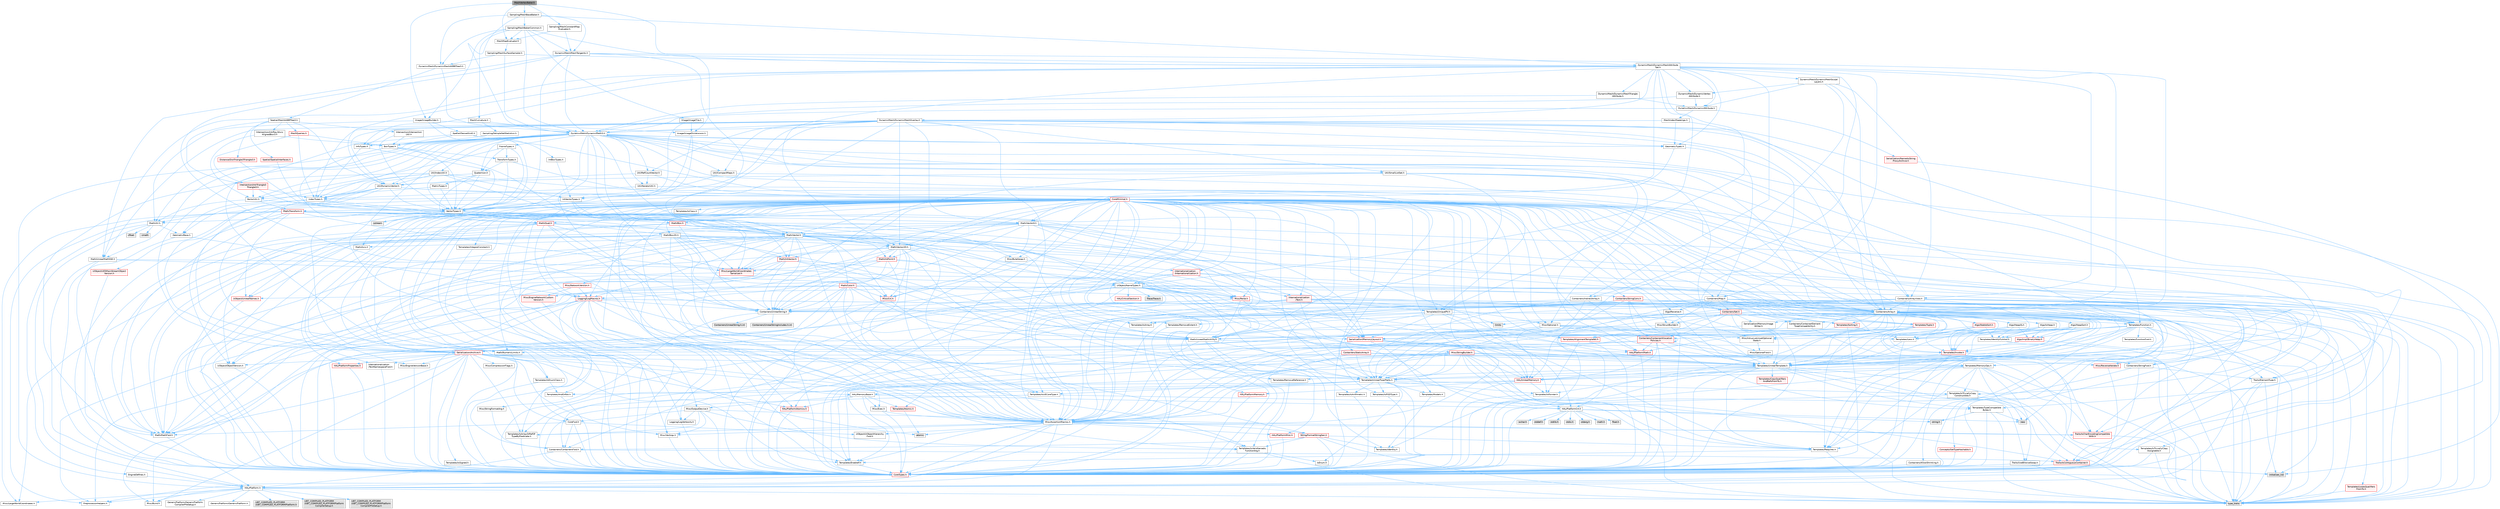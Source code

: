 digraph "MeshVertexBaker.h"
{
 // INTERACTIVE_SVG=YES
 // LATEX_PDF_SIZE
  bgcolor="transparent";
  edge [fontname=Helvetica,fontsize=10,labelfontname=Helvetica,labelfontsize=10];
  node [fontname=Helvetica,fontsize=10,shape=box,height=0.2,width=0.4];
  Node1 [id="Node000001",label="MeshVertexBaker.h",height=0.2,width=0.4,color="gray40", fillcolor="grey60", style="filled", fontcolor="black",tooltip=" "];
  Node1 -> Node2 [id="edge1_Node000001_Node000002",color="steelblue1",style="solid",tooltip=" "];
  Node2 [id="Node000002",label="Sampling/MeshBaseBaker.h",height=0.2,width=0.4,color="grey40", fillcolor="white", style="filled",URL="$d7/ddc/MeshBaseBaker_8h.html",tooltip=" "];
  Node2 -> Node3 [id="edge2_Node000002_Node000003",color="steelblue1",style="solid",tooltip=" "];
  Node3 [id="Node000003",label="DynamicMesh/DynamicMesh3.h",height=0.2,width=0.4,color="grey40", fillcolor="white", style="filled",URL="$d5/d34/DynamicMesh3_8h.html",tooltip=" "];
  Node3 -> Node4 [id="edge3_Node000003_Node000004",color="steelblue1",style="solid",tooltip=" "];
  Node4 [id="Node000004",label="BoxTypes.h",height=0.2,width=0.4,color="grey40", fillcolor="white", style="filled",URL="$d2/da2/BoxTypes_8h.html",tooltip=" "];
  Node4 -> Node5 [id="edge4_Node000004_Node000005",color="steelblue1",style="solid",tooltip=" "];
  Node5 [id="Node000005",label="Math/Box.h",height=0.2,width=0.4,color="red", fillcolor="#FFF0F0", style="filled",URL="$de/d0f/Box_8h.html",tooltip=" "];
  Node5 -> Node6 [id="edge5_Node000005_Node000006",color="steelblue1",style="solid",tooltip=" "];
  Node6 [id="Node000006",label="CoreTypes.h",height=0.2,width=0.4,color="red", fillcolor="#FFF0F0", style="filled",URL="$dc/dec/CoreTypes_8h.html",tooltip=" "];
  Node6 -> Node7 [id="edge6_Node000006_Node000007",color="steelblue1",style="solid",tooltip=" "];
  Node7 [id="Node000007",label="HAL/Platform.h",height=0.2,width=0.4,color="grey40", fillcolor="white", style="filled",URL="$d9/dd0/Platform_8h.html",tooltip=" "];
  Node7 -> Node8 [id="edge7_Node000007_Node000008",color="steelblue1",style="solid",tooltip=" "];
  Node8 [id="Node000008",label="Misc/Build.h",height=0.2,width=0.4,color="grey40", fillcolor="white", style="filled",URL="$d3/dbb/Build_8h.html",tooltip=" "];
  Node7 -> Node9 [id="edge8_Node000007_Node000009",color="steelblue1",style="solid",tooltip=" "];
  Node9 [id="Node000009",label="Misc/LargeWorldCoordinates.h",height=0.2,width=0.4,color="grey40", fillcolor="white", style="filled",URL="$d2/dcb/LargeWorldCoordinates_8h.html",tooltip=" "];
  Node7 -> Node10 [id="edge9_Node000007_Node000010",color="steelblue1",style="solid",tooltip=" "];
  Node10 [id="Node000010",label="type_traits",height=0.2,width=0.4,color="grey60", fillcolor="#E0E0E0", style="filled",tooltip=" "];
  Node7 -> Node11 [id="edge10_Node000007_Node000011",color="steelblue1",style="solid",tooltip=" "];
  Node11 [id="Node000011",label="PreprocessorHelpers.h",height=0.2,width=0.4,color="grey40", fillcolor="white", style="filled",URL="$db/ddb/PreprocessorHelpers_8h.html",tooltip=" "];
  Node7 -> Node12 [id="edge11_Node000007_Node000012",color="steelblue1",style="solid",tooltip=" "];
  Node12 [id="Node000012",label="UBT_COMPILED_PLATFORM\l/UBT_COMPILED_PLATFORMPlatform\lCompilerPreSetup.h",height=0.2,width=0.4,color="grey60", fillcolor="#E0E0E0", style="filled",tooltip=" "];
  Node7 -> Node13 [id="edge12_Node000007_Node000013",color="steelblue1",style="solid",tooltip=" "];
  Node13 [id="Node000013",label="GenericPlatform/GenericPlatform\lCompilerPreSetup.h",height=0.2,width=0.4,color="grey40", fillcolor="white", style="filled",URL="$d9/dc8/GenericPlatformCompilerPreSetup_8h.html",tooltip=" "];
  Node7 -> Node14 [id="edge13_Node000007_Node000014",color="steelblue1",style="solid",tooltip=" "];
  Node14 [id="Node000014",label="GenericPlatform/GenericPlatform.h",height=0.2,width=0.4,color="grey40", fillcolor="white", style="filled",URL="$d6/d84/GenericPlatform_8h.html",tooltip=" "];
  Node7 -> Node15 [id="edge14_Node000007_Node000015",color="steelblue1",style="solid",tooltip=" "];
  Node15 [id="Node000015",label="UBT_COMPILED_PLATFORM\l/UBT_COMPILED_PLATFORMPlatform.h",height=0.2,width=0.4,color="grey60", fillcolor="#E0E0E0", style="filled",tooltip=" "];
  Node7 -> Node16 [id="edge15_Node000007_Node000016",color="steelblue1",style="solid",tooltip=" "];
  Node16 [id="Node000016",label="UBT_COMPILED_PLATFORM\l/UBT_COMPILED_PLATFORMPlatform\lCompilerSetup.h",height=0.2,width=0.4,color="grey60", fillcolor="#E0E0E0", style="filled",tooltip=" "];
  Node5 -> Node20 [id="edge16_Node000005_Node000020",color="steelblue1",style="solid",tooltip=" "];
  Node20 [id="Node000020",label="Misc/AssertionMacros.h",height=0.2,width=0.4,color="grey40", fillcolor="white", style="filled",URL="$d0/dfa/AssertionMacros_8h.html",tooltip=" "];
  Node20 -> Node6 [id="edge17_Node000020_Node000006",color="steelblue1",style="solid",tooltip=" "];
  Node20 -> Node7 [id="edge18_Node000020_Node000007",color="steelblue1",style="solid",tooltip=" "];
  Node20 -> Node21 [id="edge19_Node000020_Node000021",color="steelblue1",style="solid",tooltip=" "];
  Node21 [id="Node000021",label="HAL/PlatformMisc.h",height=0.2,width=0.4,color="red", fillcolor="#FFF0F0", style="filled",URL="$d0/df5/PlatformMisc_8h.html",tooltip=" "];
  Node21 -> Node6 [id="edge20_Node000021_Node000006",color="steelblue1",style="solid",tooltip=" "];
  Node20 -> Node11 [id="edge21_Node000020_Node000011",color="steelblue1",style="solid",tooltip=" "];
  Node20 -> Node57 [id="edge22_Node000020_Node000057",color="steelblue1",style="solid",tooltip=" "];
  Node57 [id="Node000057",label="Templates/EnableIf.h",height=0.2,width=0.4,color="grey40", fillcolor="white", style="filled",URL="$d7/d60/EnableIf_8h.html",tooltip=" "];
  Node57 -> Node6 [id="edge23_Node000057_Node000006",color="steelblue1",style="solid",tooltip=" "];
  Node20 -> Node58 [id="edge24_Node000020_Node000058",color="steelblue1",style="solid",tooltip=" "];
  Node58 [id="Node000058",label="Templates/IsArrayOrRefOf\lTypeByPredicate.h",height=0.2,width=0.4,color="grey40", fillcolor="white", style="filled",URL="$d6/da1/IsArrayOrRefOfTypeByPredicate_8h.html",tooltip=" "];
  Node58 -> Node6 [id="edge25_Node000058_Node000006",color="steelblue1",style="solid",tooltip=" "];
  Node20 -> Node59 [id="edge26_Node000020_Node000059",color="steelblue1",style="solid",tooltip=" "];
  Node59 [id="Node000059",label="Templates/IsValidVariadic\lFunctionArg.h",height=0.2,width=0.4,color="grey40", fillcolor="white", style="filled",URL="$d0/dc8/IsValidVariadicFunctionArg_8h.html",tooltip=" "];
  Node59 -> Node6 [id="edge27_Node000059_Node000006",color="steelblue1",style="solid",tooltip=" "];
  Node59 -> Node60 [id="edge28_Node000059_Node000060",color="steelblue1",style="solid",tooltip=" "];
  Node60 [id="Node000060",label="IsEnum.h",height=0.2,width=0.4,color="grey40", fillcolor="white", style="filled",URL="$d4/de5/IsEnum_8h.html",tooltip=" "];
  Node59 -> Node10 [id="edge29_Node000059_Node000010",color="steelblue1",style="solid",tooltip=" "];
  Node20 -> Node61 [id="edge30_Node000020_Node000061",color="steelblue1",style="solid",tooltip=" "];
  Node61 [id="Node000061",label="Traits/IsCharEncodingCompatible\lWith.h",height=0.2,width=0.4,color="red", fillcolor="#FFF0F0", style="filled",URL="$df/dd1/IsCharEncodingCompatibleWith_8h.html",tooltip=" "];
  Node61 -> Node10 [id="edge31_Node000061_Node000010",color="steelblue1",style="solid",tooltip=" "];
  Node20 -> Node63 [id="edge32_Node000020_Node000063",color="steelblue1",style="solid",tooltip=" "];
  Node63 [id="Node000063",label="Misc/VarArgs.h",height=0.2,width=0.4,color="grey40", fillcolor="white", style="filled",URL="$d5/d6f/VarArgs_8h.html",tooltip=" "];
  Node63 -> Node6 [id="edge33_Node000063_Node000006",color="steelblue1",style="solid",tooltip=" "];
  Node20 -> Node64 [id="edge34_Node000020_Node000064",color="steelblue1",style="solid",tooltip=" "];
  Node64 [id="Node000064",label="String/FormatStringSan.h",height=0.2,width=0.4,color="red", fillcolor="#FFF0F0", style="filled",URL="$d3/d8b/FormatStringSan_8h.html",tooltip=" "];
  Node64 -> Node10 [id="edge35_Node000064_Node000010",color="steelblue1",style="solid",tooltip=" "];
  Node64 -> Node6 [id="edge36_Node000064_Node000006",color="steelblue1",style="solid",tooltip=" "];
  Node64 -> Node65 [id="edge37_Node000064_Node000065",color="steelblue1",style="solid",tooltip=" "];
  Node65 [id="Node000065",label="Templates/Requires.h",height=0.2,width=0.4,color="grey40", fillcolor="white", style="filled",URL="$dc/d96/Requires_8h.html",tooltip=" "];
  Node65 -> Node57 [id="edge38_Node000065_Node000057",color="steelblue1",style="solid",tooltip=" "];
  Node65 -> Node10 [id="edge39_Node000065_Node000010",color="steelblue1",style="solid",tooltip=" "];
  Node64 -> Node66 [id="edge40_Node000064_Node000066",color="steelblue1",style="solid",tooltip=" "];
  Node66 [id="Node000066",label="Templates/Identity.h",height=0.2,width=0.4,color="grey40", fillcolor="white", style="filled",URL="$d0/dd5/Identity_8h.html",tooltip=" "];
  Node64 -> Node59 [id="edge41_Node000064_Node000059",color="steelblue1",style="solid",tooltip=" "];
  Node64 -> Node29 [id="edge42_Node000064_Node000029",color="steelblue1",style="solid",tooltip=" "];
  Node29 [id="Node000029",label="Containers/ContainersFwd.h",height=0.2,width=0.4,color="grey40", fillcolor="white", style="filled",URL="$d4/d0a/ContainersFwd_8h.html",tooltip=" "];
  Node29 -> Node7 [id="edge43_Node000029_Node000007",color="steelblue1",style="solid",tooltip=" "];
  Node29 -> Node6 [id="edge44_Node000029_Node000006",color="steelblue1",style="solid",tooltip=" "];
  Node29 -> Node26 [id="edge45_Node000029_Node000026",color="steelblue1",style="solid",tooltip=" "];
  Node26 [id="Node000026",label="Traits/IsContiguousContainer.h",height=0.2,width=0.4,color="red", fillcolor="#FFF0F0", style="filled",URL="$d5/d3c/IsContiguousContainer_8h.html",tooltip=" "];
  Node26 -> Node6 [id="edge46_Node000026_Node000006",color="steelblue1",style="solid",tooltip=" "];
  Node26 -> Node25 [id="edge47_Node000026_Node000025",color="steelblue1",style="solid",tooltip=" "];
  Node25 [id="Node000025",label="initializer_list",height=0.2,width=0.4,color="grey60", fillcolor="#E0E0E0", style="filled",tooltip=" "];
  Node20 -> Node70 [id="edge48_Node000020_Node000070",color="steelblue1",style="solid",tooltip=" "];
  Node70 [id="Node000070",label="atomic",height=0.2,width=0.4,color="grey60", fillcolor="#E0E0E0", style="filled",tooltip=" "];
  Node5 -> Node30 [id="edge49_Node000005_Node000030",color="steelblue1",style="solid",tooltip=" "];
  Node30 [id="Node000030",label="Math/MathFwd.h",height=0.2,width=0.4,color="grey40", fillcolor="white", style="filled",URL="$d2/d10/MathFwd_8h.html",tooltip=" "];
  Node30 -> Node7 [id="edge50_Node000030_Node000007",color="steelblue1",style="solid",tooltip=" "];
  Node5 -> Node71 [id="edge51_Node000005_Node000071",color="steelblue1",style="solid",tooltip=" "];
  Node71 [id="Node000071",label="Math/UnrealMathUtility.h",height=0.2,width=0.4,color="grey40", fillcolor="white", style="filled",URL="$db/db8/UnrealMathUtility_8h.html",tooltip=" "];
  Node71 -> Node6 [id="edge52_Node000071_Node000006",color="steelblue1",style="solid",tooltip=" "];
  Node71 -> Node20 [id="edge53_Node000071_Node000020",color="steelblue1",style="solid",tooltip=" "];
  Node71 -> Node72 [id="edge54_Node000071_Node000072",color="steelblue1",style="solid",tooltip=" "];
  Node72 [id="Node000072",label="HAL/PlatformMath.h",height=0.2,width=0.4,color="red", fillcolor="#FFF0F0", style="filled",URL="$dc/d53/PlatformMath_8h.html",tooltip=" "];
  Node72 -> Node6 [id="edge55_Node000072_Node000006",color="steelblue1",style="solid",tooltip=" "];
  Node71 -> Node30 [id="edge56_Node000071_Node000030",color="steelblue1",style="solid",tooltip=" "];
  Node71 -> Node66 [id="edge57_Node000071_Node000066",color="steelblue1",style="solid",tooltip=" "];
  Node71 -> Node65 [id="edge58_Node000071_Node000065",color="steelblue1",style="solid",tooltip=" "];
  Node5 -> Node91 [id="edge59_Node000005_Node000091",color="steelblue1",style="solid",tooltip=" "];
  Node91 [id="Node000091",label="Containers/UnrealString.h",height=0.2,width=0.4,color="grey40", fillcolor="white", style="filled",URL="$d5/dba/UnrealString_8h.html",tooltip=" "];
  Node91 -> Node92 [id="edge60_Node000091_Node000092",color="steelblue1",style="solid",tooltip=" "];
  Node92 [id="Node000092",label="Containers/UnrealStringIncludes.h.inl",height=0.2,width=0.4,color="grey60", fillcolor="#E0E0E0", style="filled",tooltip=" "];
  Node91 -> Node93 [id="edge61_Node000091_Node000093",color="steelblue1",style="solid",tooltip=" "];
  Node93 [id="Node000093",label="Containers/UnrealString.h.inl",height=0.2,width=0.4,color="grey60", fillcolor="#E0E0E0", style="filled",tooltip=" "];
  Node91 -> Node94 [id="edge62_Node000091_Node000094",color="steelblue1",style="solid",tooltip=" "];
  Node94 [id="Node000094",label="Misc/StringFormatArg.h",height=0.2,width=0.4,color="grey40", fillcolor="white", style="filled",URL="$d2/d16/StringFormatArg_8h.html",tooltip=" "];
  Node94 -> Node29 [id="edge63_Node000094_Node000029",color="steelblue1",style="solid",tooltip=" "];
  Node5 -> Node95 [id="edge64_Node000005_Node000095",color="steelblue1",style="solid",tooltip=" "];
  Node95 [id="Node000095",label="Math/Vector.h",height=0.2,width=0.4,color="grey40", fillcolor="white", style="filled",URL="$d6/dbe/Vector_8h.html",tooltip=" "];
  Node95 -> Node6 [id="edge65_Node000095_Node000006",color="steelblue1",style="solid",tooltip=" "];
  Node95 -> Node20 [id="edge66_Node000095_Node000020",color="steelblue1",style="solid",tooltip=" "];
  Node95 -> Node30 [id="edge67_Node000095_Node000030",color="steelblue1",style="solid",tooltip=" "];
  Node95 -> Node43 [id="edge68_Node000095_Node000043",color="steelblue1",style="solid",tooltip=" "];
  Node43 [id="Node000043",label="Math/NumericLimits.h",height=0.2,width=0.4,color="grey40", fillcolor="white", style="filled",URL="$df/d1b/NumericLimits_8h.html",tooltip=" "];
  Node43 -> Node6 [id="edge69_Node000043_Node000006",color="steelblue1",style="solid",tooltip=" "];
  Node95 -> Node96 [id="edge70_Node000095_Node000096",color="steelblue1",style="solid",tooltip=" "];
  Node96 [id="Node000096",label="Misc/Crc.h",height=0.2,width=0.4,color="red", fillcolor="#FFF0F0", style="filled",URL="$d4/dd2/Crc_8h.html",tooltip=" "];
  Node96 -> Node6 [id="edge71_Node000096_Node000006",color="steelblue1",style="solid",tooltip=" "];
  Node96 -> Node20 [id="edge72_Node000096_Node000020",color="steelblue1",style="solid",tooltip=" "];
  Node96 -> Node78 [id="edge73_Node000096_Node000078",color="steelblue1",style="solid",tooltip=" "];
  Node78 [id="Node000078",label="Templates/UnrealTypeTraits.h",height=0.2,width=0.4,color="grey40", fillcolor="white", style="filled",URL="$d2/d2d/UnrealTypeTraits_8h.html",tooltip=" "];
  Node78 -> Node6 [id="edge74_Node000078_Node000006",color="steelblue1",style="solid",tooltip=" "];
  Node78 -> Node79 [id="edge75_Node000078_Node000079",color="steelblue1",style="solid",tooltip=" "];
  Node79 [id="Node000079",label="Templates/IsPointer.h",height=0.2,width=0.4,color="grey40", fillcolor="white", style="filled",URL="$d7/d05/IsPointer_8h.html",tooltip=" "];
  Node79 -> Node6 [id="edge76_Node000079_Node000006",color="steelblue1",style="solid",tooltip=" "];
  Node78 -> Node20 [id="edge77_Node000078_Node000020",color="steelblue1",style="solid",tooltip=" "];
  Node78 -> Node74 [id="edge78_Node000078_Node000074",color="steelblue1",style="solid",tooltip=" "];
  Node74 [id="Node000074",label="Templates/AndOrNot.h",height=0.2,width=0.4,color="grey40", fillcolor="white", style="filled",URL="$db/d0a/AndOrNot_8h.html",tooltip=" "];
  Node74 -> Node6 [id="edge79_Node000074_Node000006",color="steelblue1",style="solid",tooltip=" "];
  Node78 -> Node57 [id="edge80_Node000078_Node000057",color="steelblue1",style="solid",tooltip=" "];
  Node78 -> Node80 [id="edge81_Node000078_Node000080",color="steelblue1",style="solid",tooltip=" "];
  Node80 [id="Node000080",label="Templates/IsArithmetic.h",height=0.2,width=0.4,color="grey40", fillcolor="white", style="filled",URL="$d2/d5d/IsArithmetic_8h.html",tooltip=" "];
  Node80 -> Node6 [id="edge82_Node000080_Node000006",color="steelblue1",style="solid",tooltip=" "];
  Node78 -> Node60 [id="edge83_Node000078_Node000060",color="steelblue1",style="solid",tooltip=" "];
  Node78 -> Node81 [id="edge84_Node000078_Node000081",color="steelblue1",style="solid",tooltip=" "];
  Node81 [id="Node000081",label="Templates/Models.h",height=0.2,width=0.4,color="grey40", fillcolor="white", style="filled",URL="$d3/d0c/Models_8h.html",tooltip=" "];
  Node81 -> Node66 [id="edge85_Node000081_Node000066",color="steelblue1",style="solid",tooltip=" "];
  Node78 -> Node82 [id="edge86_Node000078_Node000082",color="steelblue1",style="solid",tooltip=" "];
  Node82 [id="Node000082",label="Templates/IsPODType.h",height=0.2,width=0.4,color="grey40", fillcolor="white", style="filled",URL="$d7/db1/IsPODType_8h.html",tooltip=" "];
  Node82 -> Node6 [id="edge87_Node000082_Node000006",color="steelblue1",style="solid",tooltip=" "];
  Node78 -> Node83 [id="edge88_Node000078_Node000083",color="steelblue1",style="solid",tooltip=" "];
  Node83 [id="Node000083",label="Templates/IsUECoreType.h",height=0.2,width=0.4,color="grey40", fillcolor="white", style="filled",URL="$d1/db8/IsUECoreType_8h.html",tooltip=" "];
  Node83 -> Node6 [id="edge89_Node000083_Node000006",color="steelblue1",style="solid",tooltip=" "];
  Node83 -> Node10 [id="edge90_Node000083_Node000010",color="steelblue1",style="solid",tooltip=" "];
  Node78 -> Node84 [id="edge91_Node000078_Node000084",color="steelblue1",style="solid",tooltip=" "];
  Node84 [id="Node000084",label="Templates/IsTriviallyCopy\lConstructible.h",height=0.2,width=0.4,color="grey40", fillcolor="white", style="filled",URL="$d3/d78/IsTriviallyCopyConstructible_8h.html",tooltip=" "];
  Node84 -> Node6 [id="edge92_Node000084_Node000006",color="steelblue1",style="solid",tooltip=" "];
  Node84 -> Node10 [id="edge93_Node000084_Node000010",color="steelblue1",style="solid",tooltip=" "];
  Node95 -> Node71 [id="edge94_Node000095_Node000071",color="steelblue1",style="solid",tooltip=" "];
  Node95 -> Node91 [id="edge95_Node000095_Node000091",color="steelblue1",style="solid",tooltip=" "];
  Node95 -> Node104 [id="edge96_Node000095_Node000104",color="steelblue1",style="solid",tooltip=" "];
  Node104 [id="Node000104",label="Misc/Parse.h",height=0.2,width=0.4,color="red", fillcolor="#FFF0F0", style="filled",URL="$dc/d71/Parse_8h.html",tooltip=" "];
  Node104 -> Node23 [id="edge97_Node000104_Node000023",color="steelblue1",style="solid",tooltip=" "];
  Node23 [id="Node000023",label="Containers/StringFwd.h",height=0.2,width=0.4,color="grey40", fillcolor="white", style="filled",URL="$df/d37/StringFwd_8h.html",tooltip=" "];
  Node23 -> Node6 [id="edge98_Node000023_Node000006",color="steelblue1",style="solid",tooltip=" "];
  Node23 -> Node24 [id="edge99_Node000023_Node000024",color="steelblue1",style="solid",tooltip=" "];
  Node24 [id="Node000024",label="Traits/ElementType.h",height=0.2,width=0.4,color="grey40", fillcolor="white", style="filled",URL="$d5/d4f/ElementType_8h.html",tooltip=" "];
  Node24 -> Node7 [id="edge100_Node000024_Node000007",color="steelblue1",style="solid",tooltip=" "];
  Node24 -> Node25 [id="edge101_Node000024_Node000025",color="steelblue1",style="solid",tooltip=" "];
  Node24 -> Node10 [id="edge102_Node000024_Node000010",color="steelblue1",style="solid",tooltip=" "];
  Node23 -> Node26 [id="edge103_Node000023_Node000026",color="steelblue1",style="solid",tooltip=" "];
  Node104 -> Node91 [id="edge104_Node000104_Node000091",color="steelblue1",style="solid",tooltip=" "];
  Node104 -> Node6 [id="edge105_Node000104_Node000006",color="steelblue1",style="solid",tooltip=" "];
  Node104 -> Node33 [id="edge106_Node000104_Node000033",color="steelblue1",style="solid",tooltip=" "];
  Node33 [id="Node000033",label="HAL/PlatformCrt.h",height=0.2,width=0.4,color="grey40", fillcolor="white", style="filled",URL="$d8/d75/PlatformCrt_8h.html",tooltip=" "];
  Node33 -> Node34 [id="edge107_Node000033_Node000034",color="steelblue1",style="solid",tooltip=" "];
  Node34 [id="Node000034",label="new",height=0.2,width=0.4,color="grey60", fillcolor="#E0E0E0", style="filled",tooltip=" "];
  Node33 -> Node35 [id="edge108_Node000033_Node000035",color="steelblue1",style="solid",tooltip=" "];
  Node35 [id="Node000035",label="wchar.h",height=0.2,width=0.4,color="grey60", fillcolor="#E0E0E0", style="filled",tooltip=" "];
  Node33 -> Node36 [id="edge109_Node000033_Node000036",color="steelblue1",style="solid",tooltip=" "];
  Node36 [id="Node000036",label="stddef.h",height=0.2,width=0.4,color="grey60", fillcolor="#E0E0E0", style="filled",tooltip=" "];
  Node33 -> Node37 [id="edge110_Node000033_Node000037",color="steelblue1",style="solid",tooltip=" "];
  Node37 [id="Node000037",label="stdlib.h",height=0.2,width=0.4,color="grey60", fillcolor="#E0E0E0", style="filled",tooltip=" "];
  Node33 -> Node38 [id="edge111_Node000033_Node000038",color="steelblue1",style="solid",tooltip=" "];
  Node38 [id="Node000038",label="stdio.h",height=0.2,width=0.4,color="grey60", fillcolor="#E0E0E0", style="filled",tooltip=" "];
  Node33 -> Node39 [id="edge112_Node000033_Node000039",color="steelblue1",style="solid",tooltip=" "];
  Node39 [id="Node000039",label="stdarg.h",height=0.2,width=0.4,color="grey60", fillcolor="#E0E0E0", style="filled",tooltip=" "];
  Node33 -> Node40 [id="edge113_Node000033_Node000040",color="steelblue1",style="solid",tooltip=" "];
  Node40 [id="Node000040",label="math.h",height=0.2,width=0.4,color="grey60", fillcolor="#E0E0E0", style="filled",tooltip=" "];
  Node33 -> Node41 [id="edge114_Node000033_Node000041",color="steelblue1",style="solid",tooltip=" "];
  Node41 [id="Node000041",label="float.h",height=0.2,width=0.4,color="grey60", fillcolor="#E0E0E0", style="filled",tooltip=" "];
  Node33 -> Node42 [id="edge115_Node000033_Node000042",color="steelblue1",style="solid",tooltip=" "];
  Node42 [id="Node000042",label="string.h",height=0.2,width=0.4,color="grey60", fillcolor="#E0E0E0", style="filled",tooltip=" "];
  Node104 -> Node8 [id="edge116_Node000104_Node000008",color="steelblue1",style="solid",tooltip=" "];
  Node104 -> Node105 [id="edge117_Node000104_Node000105",color="steelblue1",style="solid",tooltip=" "];
  Node105 [id="Node000105",label="Templates/Function.h",height=0.2,width=0.4,color="grey40", fillcolor="white", style="filled",URL="$df/df5/Function_8h.html",tooltip=" "];
  Node105 -> Node6 [id="edge118_Node000105_Node000006",color="steelblue1",style="solid",tooltip=" "];
  Node105 -> Node20 [id="edge119_Node000105_Node000020",color="steelblue1",style="solid",tooltip=" "];
  Node105 -> Node106 [id="edge120_Node000105_Node000106",color="steelblue1",style="solid",tooltip=" "];
  Node106 [id="Node000106",label="Misc/IntrusiveUnsetOptional\lState.h",height=0.2,width=0.4,color="grey40", fillcolor="white", style="filled",URL="$d2/d0a/IntrusiveUnsetOptionalState_8h.html",tooltip=" "];
  Node106 -> Node107 [id="edge121_Node000106_Node000107",color="steelblue1",style="solid",tooltip=" "];
  Node107 [id="Node000107",label="Misc/OptionalFwd.h",height=0.2,width=0.4,color="grey40", fillcolor="white", style="filled",URL="$dc/d50/OptionalFwd_8h.html",tooltip=" "];
  Node105 -> Node108 [id="edge122_Node000105_Node000108",color="steelblue1",style="solid",tooltip=" "];
  Node108 [id="Node000108",label="HAL/UnrealMemory.h",height=0.2,width=0.4,color="red", fillcolor="#FFF0F0", style="filled",URL="$d9/d96/UnrealMemory_8h.html",tooltip=" "];
  Node108 -> Node6 [id="edge123_Node000108_Node000006",color="steelblue1",style="solid",tooltip=" "];
  Node108 -> Node110 [id="edge124_Node000108_Node000110",color="steelblue1",style="solid",tooltip=" "];
  Node110 [id="Node000110",label="HAL/MemoryBase.h",height=0.2,width=0.4,color="grey40", fillcolor="white", style="filled",URL="$d6/d9f/MemoryBase_8h.html",tooltip=" "];
  Node110 -> Node6 [id="edge125_Node000110_Node000006",color="steelblue1",style="solid",tooltip=" "];
  Node110 -> Node50 [id="edge126_Node000110_Node000050",color="steelblue1",style="solid",tooltip=" "];
  Node50 [id="Node000050",label="HAL/PlatformAtomics.h",height=0.2,width=0.4,color="red", fillcolor="#FFF0F0", style="filled",URL="$d3/d36/PlatformAtomics_8h.html",tooltip=" "];
  Node50 -> Node6 [id="edge127_Node000050_Node000006",color="steelblue1",style="solid",tooltip=" "];
  Node110 -> Node33 [id="edge128_Node000110_Node000033",color="steelblue1",style="solid",tooltip=" "];
  Node110 -> Node111 [id="edge129_Node000110_Node000111",color="steelblue1",style="solid",tooltip=" "];
  Node111 [id="Node000111",label="Misc/Exec.h",height=0.2,width=0.4,color="grey40", fillcolor="white", style="filled",URL="$de/ddb/Exec_8h.html",tooltip=" "];
  Node111 -> Node6 [id="edge130_Node000111_Node000006",color="steelblue1",style="solid",tooltip=" "];
  Node111 -> Node20 [id="edge131_Node000111_Node000020",color="steelblue1",style="solid",tooltip=" "];
  Node110 -> Node112 [id="edge132_Node000110_Node000112",color="steelblue1",style="solid",tooltip=" "];
  Node112 [id="Node000112",label="Misc/OutputDevice.h",height=0.2,width=0.4,color="grey40", fillcolor="white", style="filled",URL="$d7/d32/OutputDevice_8h.html",tooltip=" "];
  Node112 -> Node28 [id="edge133_Node000112_Node000028",color="steelblue1",style="solid",tooltip=" "];
  Node28 [id="Node000028",label="CoreFwd.h",height=0.2,width=0.4,color="grey40", fillcolor="white", style="filled",URL="$d1/d1e/CoreFwd_8h.html",tooltip=" "];
  Node28 -> Node6 [id="edge134_Node000028_Node000006",color="steelblue1",style="solid",tooltip=" "];
  Node28 -> Node29 [id="edge135_Node000028_Node000029",color="steelblue1",style="solid",tooltip=" "];
  Node28 -> Node30 [id="edge136_Node000028_Node000030",color="steelblue1",style="solid",tooltip=" "];
  Node28 -> Node31 [id="edge137_Node000028_Node000031",color="steelblue1",style="solid",tooltip=" "];
  Node31 [id="Node000031",label="UObject/UObjectHierarchy\lFwd.h",height=0.2,width=0.4,color="grey40", fillcolor="white", style="filled",URL="$d3/d13/UObjectHierarchyFwd_8h.html",tooltip=" "];
  Node112 -> Node6 [id="edge138_Node000112_Node000006",color="steelblue1",style="solid",tooltip=" "];
  Node112 -> Node113 [id="edge139_Node000112_Node000113",color="steelblue1",style="solid",tooltip=" "];
  Node113 [id="Node000113",label="Logging/LogVerbosity.h",height=0.2,width=0.4,color="grey40", fillcolor="white", style="filled",URL="$d2/d8f/LogVerbosity_8h.html",tooltip=" "];
  Node113 -> Node6 [id="edge140_Node000113_Node000006",color="steelblue1",style="solid",tooltip=" "];
  Node112 -> Node63 [id="edge141_Node000112_Node000063",color="steelblue1",style="solid",tooltip=" "];
  Node112 -> Node58 [id="edge142_Node000112_Node000058",color="steelblue1",style="solid",tooltip=" "];
  Node112 -> Node59 [id="edge143_Node000112_Node000059",color="steelblue1",style="solid",tooltip=" "];
  Node112 -> Node61 [id="edge144_Node000112_Node000061",color="steelblue1",style="solid",tooltip=" "];
  Node110 -> Node114 [id="edge145_Node000110_Node000114",color="steelblue1",style="solid",tooltip=" "];
  Node114 [id="Node000114",label="Templates/Atomic.h",height=0.2,width=0.4,color="red", fillcolor="#FFF0F0", style="filled",URL="$d3/d91/Atomic_8h.html",tooltip=" "];
  Node114 -> Node70 [id="edge146_Node000114_Node000070",color="steelblue1",style="solid",tooltip=" "];
  Node108 -> Node119 [id="edge147_Node000108_Node000119",color="steelblue1",style="solid",tooltip=" "];
  Node119 [id="Node000119",label="HAL/PlatformMemory.h",height=0.2,width=0.4,color="red", fillcolor="#FFF0F0", style="filled",URL="$de/d68/PlatformMemory_8h.html",tooltip=" "];
  Node119 -> Node6 [id="edge148_Node000119_Node000006",color="steelblue1",style="solid",tooltip=" "];
  Node108 -> Node79 [id="edge149_Node000108_Node000079",color="steelblue1",style="solid",tooltip=" "];
  Node105 -> Node122 [id="edge150_Node000105_Node000122",color="steelblue1",style="solid",tooltip=" "];
  Node122 [id="Node000122",label="Templates/FunctionFwd.h",height=0.2,width=0.4,color="grey40", fillcolor="white", style="filled",URL="$d6/d54/FunctionFwd_8h.html",tooltip=" "];
  Node105 -> Node78 [id="edge151_Node000105_Node000078",color="steelblue1",style="solid",tooltip=" "];
  Node105 -> Node123 [id="edge152_Node000105_Node000123",color="steelblue1",style="solid",tooltip=" "];
  Node123 [id="Node000123",label="Templates/Invoke.h",height=0.2,width=0.4,color="red", fillcolor="#FFF0F0", style="filled",URL="$d7/deb/Invoke_8h.html",tooltip=" "];
  Node123 -> Node6 [id="edge153_Node000123_Node000006",color="steelblue1",style="solid",tooltip=" "];
  Node123 -> Node125 [id="edge154_Node000123_Node000125",color="steelblue1",style="solid",tooltip=" "];
  Node125 [id="Node000125",label="Templates/UnrealTemplate.h",height=0.2,width=0.4,color="grey40", fillcolor="white", style="filled",URL="$d4/d24/UnrealTemplate_8h.html",tooltip=" "];
  Node125 -> Node6 [id="edge155_Node000125_Node000006",color="steelblue1",style="solid",tooltip=" "];
  Node125 -> Node79 [id="edge156_Node000125_Node000079",color="steelblue1",style="solid",tooltip=" "];
  Node125 -> Node108 [id="edge157_Node000125_Node000108",color="steelblue1",style="solid",tooltip=" "];
  Node125 -> Node126 [id="edge158_Node000125_Node000126",color="steelblue1",style="solid",tooltip=" "];
  Node126 [id="Node000126",label="Templates/CopyQualifiers\lAndRefsFromTo.h",height=0.2,width=0.4,color="red", fillcolor="#FFF0F0", style="filled",URL="$d3/db3/CopyQualifiersAndRefsFromTo_8h.html",tooltip=" "];
  Node125 -> Node78 [id="edge159_Node000125_Node000078",color="steelblue1",style="solid",tooltip=" "];
  Node125 -> Node76 [id="edge160_Node000125_Node000076",color="steelblue1",style="solid",tooltip=" "];
  Node76 [id="Node000076",label="Templates/RemoveReference.h",height=0.2,width=0.4,color="grey40", fillcolor="white", style="filled",URL="$da/dbe/RemoveReference_8h.html",tooltip=" "];
  Node76 -> Node6 [id="edge161_Node000076_Node000006",color="steelblue1",style="solid",tooltip=" "];
  Node125 -> Node65 [id="edge162_Node000125_Node000065",color="steelblue1",style="solid",tooltip=" "];
  Node125 -> Node88 [id="edge163_Node000125_Node000088",color="steelblue1",style="solid",tooltip=" "];
  Node88 [id="Node000088",label="Templates/TypeCompatible\lBytes.h",height=0.2,width=0.4,color="grey40", fillcolor="white", style="filled",URL="$df/d0a/TypeCompatibleBytes_8h.html",tooltip=" "];
  Node88 -> Node6 [id="edge164_Node000088_Node000006",color="steelblue1",style="solid",tooltip=" "];
  Node88 -> Node42 [id="edge165_Node000088_Node000042",color="steelblue1",style="solid",tooltip=" "];
  Node88 -> Node34 [id="edge166_Node000088_Node000034",color="steelblue1",style="solid",tooltip=" "];
  Node88 -> Node10 [id="edge167_Node000088_Node000010",color="steelblue1",style="solid",tooltip=" "];
  Node125 -> Node66 [id="edge168_Node000125_Node000066",color="steelblue1",style="solid",tooltip=" "];
  Node125 -> Node26 [id="edge169_Node000125_Node000026",color="steelblue1",style="solid",tooltip=" "];
  Node125 -> Node128 [id="edge170_Node000125_Node000128",color="steelblue1",style="solid",tooltip=" "];
  Node128 [id="Node000128",label="Traits/UseBitwiseSwap.h",height=0.2,width=0.4,color="grey40", fillcolor="white", style="filled",URL="$db/df3/UseBitwiseSwap_8h.html",tooltip=" "];
  Node128 -> Node6 [id="edge171_Node000128_Node000006",color="steelblue1",style="solid",tooltip=" "];
  Node128 -> Node10 [id="edge172_Node000128_Node000010",color="steelblue1",style="solid",tooltip=" "];
  Node125 -> Node10 [id="edge173_Node000125_Node000010",color="steelblue1",style="solid",tooltip=" "];
  Node123 -> Node10 [id="edge174_Node000123_Node000010",color="steelblue1",style="solid",tooltip=" "];
  Node105 -> Node125 [id="edge175_Node000105_Node000125",color="steelblue1",style="solid",tooltip=" "];
  Node105 -> Node65 [id="edge176_Node000105_Node000065",color="steelblue1",style="solid",tooltip=" "];
  Node105 -> Node71 [id="edge177_Node000105_Node000071",color="steelblue1",style="solid",tooltip=" "];
  Node105 -> Node34 [id="edge178_Node000105_Node000034",color="steelblue1",style="solid",tooltip=" "];
  Node105 -> Node10 [id="edge179_Node000105_Node000010",color="steelblue1",style="solid",tooltip=" "];
  Node95 -> Node129 [id="edge180_Node000095_Node000129",color="steelblue1",style="solid",tooltip=" "];
  Node129 [id="Node000129",label="Misc/LargeWorldCoordinates\lSerializer.h",height=0.2,width=0.4,color="red", fillcolor="#FFF0F0", style="filled",URL="$d7/df9/LargeWorldCoordinatesSerializer_8h.html",tooltip=" "];
  Node129 -> Node130 [id="edge181_Node000129_Node000130",color="steelblue1",style="solid",tooltip=" "];
  Node130 [id="Node000130",label="UObject/NameTypes.h",height=0.2,width=0.4,color="grey40", fillcolor="white", style="filled",URL="$d6/d35/NameTypes_8h.html",tooltip=" "];
  Node130 -> Node6 [id="edge182_Node000130_Node000006",color="steelblue1",style="solid",tooltip=" "];
  Node130 -> Node20 [id="edge183_Node000130_Node000020",color="steelblue1",style="solid",tooltip=" "];
  Node130 -> Node108 [id="edge184_Node000130_Node000108",color="steelblue1",style="solid",tooltip=" "];
  Node130 -> Node78 [id="edge185_Node000130_Node000078",color="steelblue1",style="solid",tooltip=" "];
  Node130 -> Node125 [id="edge186_Node000130_Node000125",color="steelblue1",style="solid",tooltip=" "];
  Node130 -> Node91 [id="edge187_Node000130_Node000091",color="steelblue1",style="solid",tooltip=" "];
  Node130 -> Node131 [id="edge188_Node000130_Node000131",color="steelblue1",style="solid",tooltip=" "];
  Node131 [id="Node000131",label="HAL/CriticalSection.h",height=0.2,width=0.4,color="red", fillcolor="#FFF0F0", style="filled",URL="$d6/d90/CriticalSection_8h.html",tooltip=" "];
  Node130 -> Node134 [id="edge189_Node000130_Node000134",color="steelblue1",style="solid",tooltip=" "];
  Node134 [id="Node000134",label="Containers/StringConv.h",height=0.2,width=0.4,color="red", fillcolor="#FFF0F0", style="filled",URL="$d3/ddf/StringConv_8h.html",tooltip=" "];
  Node134 -> Node6 [id="edge190_Node000134_Node000006",color="steelblue1",style="solid",tooltip=" "];
  Node134 -> Node20 [id="edge191_Node000134_Node000020",color="steelblue1",style="solid",tooltip=" "];
  Node134 -> Node135 [id="edge192_Node000134_Node000135",color="steelblue1",style="solid",tooltip=" "];
  Node135 [id="Node000135",label="Containers/ContainerAllocation\lPolicies.h",height=0.2,width=0.4,color="red", fillcolor="#FFF0F0", style="filled",URL="$d7/dff/ContainerAllocationPolicies_8h.html",tooltip=" "];
  Node135 -> Node6 [id="edge193_Node000135_Node000006",color="steelblue1",style="solid",tooltip=" "];
  Node135 -> Node135 [id="edge194_Node000135_Node000135",color="steelblue1",style="solid",tooltip=" "];
  Node135 -> Node72 [id="edge195_Node000135_Node000072",color="steelblue1",style="solid",tooltip=" "];
  Node135 -> Node108 [id="edge196_Node000135_Node000108",color="steelblue1",style="solid",tooltip=" "];
  Node135 -> Node43 [id="edge197_Node000135_Node000043",color="steelblue1",style="solid",tooltip=" "];
  Node135 -> Node20 [id="edge198_Node000135_Node000020",color="steelblue1",style="solid",tooltip=" "];
  Node135 -> Node138 [id="edge199_Node000135_Node000138",color="steelblue1",style="solid",tooltip=" "];
  Node138 [id="Node000138",label="Templates/MemoryOps.h",height=0.2,width=0.4,color="grey40", fillcolor="white", style="filled",URL="$db/dea/MemoryOps_8h.html",tooltip=" "];
  Node138 -> Node6 [id="edge200_Node000138_Node000006",color="steelblue1",style="solid",tooltip=" "];
  Node138 -> Node108 [id="edge201_Node000138_Node000108",color="steelblue1",style="solid",tooltip=" "];
  Node138 -> Node118 [id="edge202_Node000138_Node000118",color="steelblue1",style="solid",tooltip=" "];
  Node118 [id="Node000118",label="Templates/IsTriviallyCopy\lAssignable.h",height=0.2,width=0.4,color="grey40", fillcolor="white", style="filled",URL="$d2/df2/IsTriviallyCopyAssignable_8h.html",tooltip=" "];
  Node118 -> Node6 [id="edge203_Node000118_Node000006",color="steelblue1",style="solid",tooltip=" "];
  Node118 -> Node10 [id="edge204_Node000118_Node000010",color="steelblue1",style="solid",tooltip=" "];
  Node138 -> Node84 [id="edge205_Node000138_Node000084",color="steelblue1",style="solid",tooltip=" "];
  Node138 -> Node65 [id="edge206_Node000138_Node000065",color="steelblue1",style="solid",tooltip=" "];
  Node138 -> Node78 [id="edge207_Node000138_Node000078",color="steelblue1",style="solid",tooltip=" "];
  Node138 -> Node128 [id="edge208_Node000138_Node000128",color="steelblue1",style="solid",tooltip=" "];
  Node138 -> Node34 [id="edge209_Node000138_Node000034",color="steelblue1",style="solid",tooltip=" "];
  Node138 -> Node10 [id="edge210_Node000138_Node000010",color="steelblue1",style="solid",tooltip=" "];
  Node135 -> Node88 [id="edge211_Node000135_Node000088",color="steelblue1",style="solid",tooltip=" "];
  Node135 -> Node10 [id="edge212_Node000135_Node000010",color="steelblue1",style="solid",tooltip=" "];
  Node134 -> Node139 [id="edge213_Node000134_Node000139",color="steelblue1",style="solid",tooltip=" "];
  Node139 [id="Node000139",label="Containers/Array.h",height=0.2,width=0.4,color="grey40", fillcolor="white", style="filled",URL="$df/dd0/Array_8h.html",tooltip=" "];
  Node139 -> Node6 [id="edge214_Node000139_Node000006",color="steelblue1",style="solid",tooltip=" "];
  Node139 -> Node20 [id="edge215_Node000139_Node000020",color="steelblue1",style="solid",tooltip=" "];
  Node139 -> Node106 [id="edge216_Node000139_Node000106",color="steelblue1",style="solid",tooltip=" "];
  Node139 -> Node140 [id="edge217_Node000139_Node000140",color="steelblue1",style="solid",tooltip=" "];
  Node140 [id="Node000140",label="Misc/ReverseIterate.h",height=0.2,width=0.4,color="red", fillcolor="#FFF0F0", style="filled",URL="$db/de3/ReverseIterate_8h.html",tooltip=" "];
  Node140 -> Node7 [id="edge218_Node000140_Node000007",color="steelblue1",style="solid",tooltip=" "];
  Node139 -> Node108 [id="edge219_Node000139_Node000108",color="steelblue1",style="solid",tooltip=" "];
  Node139 -> Node78 [id="edge220_Node000139_Node000078",color="steelblue1",style="solid",tooltip=" "];
  Node139 -> Node125 [id="edge221_Node000139_Node000125",color="steelblue1",style="solid",tooltip=" "];
  Node139 -> Node142 [id="edge222_Node000139_Node000142",color="steelblue1",style="solid",tooltip=" "];
  Node142 [id="Node000142",label="Containers/AllowShrinking.h",height=0.2,width=0.4,color="grey40", fillcolor="white", style="filled",URL="$d7/d1a/AllowShrinking_8h.html",tooltip=" "];
  Node142 -> Node6 [id="edge223_Node000142_Node000006",color="steelblue1",style="solid",tooltip=" "];
  Node139 -> Node135 [id="edge224_Node000139_Node000135",color="steelblue1",style="solid",tooltip=" "];
  Node139 -> Node143 [id="edge225_Node000139_Node000143",color="steelblue1",style="solid",tooltip=" "];
  Node143 [id="Node000143",label="Containers/ContainerElement\lTypeCompatibility.h",height=0.2,width=0.4,color="grey40", fillcolor="white", style="filled",URL="$df/ddf/ContainerElementTypeCompatibility_8h.html",tooltip=" "];
  Node143 -> Node6 [id="edge226_Node000143_Node000006",color="steelblue1",style="solid",tooltip=" "];
  Node143 -> Node78 [id="edge227_Node000143_Node000078",color="steelblue1",style="solid",tooltip=" "];
  Node139 -> Node144 [id="edge228_Node000139_Node000144",color="steelblue1",style="solid",tooltip=" "];
  Node144 [id="Node000144",label="Serialization/Archive.h",height=0.2,width=0.4,color="red", fillcolor="#FFF0F0", style="filled",URL="$d7/d3b/Archive_8h.html",tooltip=" "];
  Node144 -> Node28 [id="edge229_Node000144_Node000028",color="steelblue1",style="solid",tooltip=" "];
  Node144 -> Node6 [id="edge230_Node000144_Node000006",color="steelblue1",style="solid",tooltip=" "];
  Node144 -> Node145 [id="edge231_Node000144_Node000145",color="steelblue1",style="solid",tooltip=" "];
  Node145 [id="Node000145",label="HAL/PlatformProperties.h",height=0.2,width=0.4,color="red", fillcolor="#FFF0F0", style="filled",URL="$d9/db0/PlatformProperties_8h.html",tooltip=" "];
  Node145 -> Node6 [id="edge232_Node000145_Node000006",color="steelblue1",style="solid",tooltip=" "];
  Node144 -> Node148 [id="edge233_Node000144_Node000148",color="steelblue1",style="solid",tooltip=" "];
  Node148 [id="Node000148",label="Internationalization\l/TextNamespaceFwd.h",height=0.2,width=0.4,color="grey40", fillcolor="white", style="filled",URL="$d8/d97/TextNamespaceFwd_8h.html",tooltip=" "];
  Node148 -> Node6 [id="edge234_Node000148_Node000006",color="steelblue1",style="solid",tooltip=" "];
  Node144 -> Node30 [id="edge235_Node000144_Node000030",color="steelblue1",style="solid",tooltip=" "];
  Node144 -> Node20 [id="edge236_Node000144_Node000020",color="steelblue1",style="solid",tooltip=" "];
  Node144 -> Node8 [id="edge237_Node000144_Node000008",color="steelblue1",style="solid",tooltip=" "];
  Node144 -> Node44 [id="edge238_Node000144_Node000044",color="steelblue1",style="solid",tooltip=" "];
  Node44 [id="Node000044",label="Misc/CompressionFlags.h",height=0.2,width=0.4,color="grey40", fillcolor="white", style="filled",URL="$d9/d76/CompressionFlags_8h.html",tooltip=" "];
  Node144 -> Node149 [id="edge239_Node000144_Node000149",color="steelblue1",style="solid",tooltip=" "];
  Node149 [id="Node000149",label="Misc/EngineVersionBase.h",height=0.2,width=0.4,color="grey40", fillcolor="white", style="filled",URL="$d5/d2b/EngineVersionBase_8h.html",tooltip=" "];
  Node149 -> Node6 [id="edge240_Node000149_Node000006",color="steelblue1",style="solid",tooltip=" "];
  Node144 -> Node63 [id="edge241_Node000144_Node000063",color="steelblue1",style="solid",tooltip=" "];
  Node144 -> Node57 [id="edge242_Node000144_Node000057",color="steelblue1",style="solid",tooltip=" "];
  Node144 -> Node58 [id="edge243_Node000144_Node000058",color="steelblue1",style="solid",tooltip=" "];
  Node144 -> Node152 [id="edge244_Node000144_Node000152",color="steelblue1",style="solid",tooltip=" "];
  Node152 [id="Node000152",label="Templates/IsEnumClass.h",height=0.2,width=0.4,color="grey40", fillcolor="white", style="filled",URL="$d7/d15/IsEnumClass_8h.html",tooltip=" "];
  Node152 -> Node6 [id="edge245_Node000152_Node000006",color="steelblue1",style="solid",tooltip=" "];
  Node152 -> Node74 [id="edge246_Node000152_Node000074",color="steelblue1",style="solid",tooltip=" "];
  Node144 -> Node86 [id="edge247_Node000144_Node000086",color="steelblue1",style="solid",tooltip=" "];
  Node86 [id="Node000086",label="Templates/IsSigned.h",height=0.2,width=0.4,color="grey40", fillcolor="white", style="filled",URL="$d8/dd8/IsSigned_8h.html",tooltip=" "];
  Node86 -> Node6 [id="edge248_Node000086_Node000006",color="steelblue1",style="solid",tooltip=" "];
  Node144 -> Node59 [id="edge249_Node000144_Node000059",color="steelblue1",style="solid",tooltip=" "];
  Node144 -> Node125 [id="edge250_Node000144_Node000125",color="steelblue1",style="solid",tooltip=" "];
  Node144 -> Node61 [id="edge251_Node000144_Node000061",color="steelblue1",style="solid",tooltip=" "];
  Node144 -> Node153 [id="edge252_Node000144_Node000153",color="steelblue1",style="solid",tooltip=" "];
  Node153 [id="Node000153",label="UObject/ObjectVersion.h",height=0.2,width=0.4,color="grey40", fillcolor="white", style="filled",URL="$da/d63/ObjectVersion_8h.html",tooltip=" "];
  Node153 -> Node6 [id="edge253_Node000153_Node000006",color="steelblue1",style="solid",tooltip=" "];
  Node139 -> Node154 [id="edge254_Node000139_Node000154",color="steelblue1",style="solid",tooltip=" "];
  Node154 [id="Node000154",label="Serialization/MemoryImage\lWriter.h",height=0.2,width=0.4,color="grey40", fillcolor="white", style="filled",URL="$d0/d08/MemoryImageWriter_8h.html",tooltip=" "];
  Node154 -> Node6 [id="edge255_Node000154_Node000006",color="steelblue1",style="solid",tooltip=" "];
  Node154 -> Node155 [id="edge256_Node000154_Node000155",color="steelblue1",style="solid",tooltip=" "];
  Node155 [id="Node000155",label="Serialization/MemoryLayout.h",height=0.2,width=0.4,color="red", fillcolor="#FFF0F0", style="filled",URL="$d7/d66/MemoryLayout_8h.html",tooltip=" "];
  Node155 -> Node23 [id="edge257_Node000155_Node000023",color="steelblue1",style="solid",tooltip=" "];
  Node155 -> Node108 [id="edge258_Node000155_Node000108",color="steelblue1",style="solid",tooltip=" "];
  Node155 -> Node57 [id="edge259_Node000155_Node000057",color="steelblue1",style="solid",tooltip=" "];
  Node155 -> Node81 [id="edge260_Node000155_Node000081",color="steelblue1",style="solid",tooltip=" "];
  Node155 -> Node125 [id="edge261_Node000155_Node000125",color="steelblue1",style="solid",tooltip=" "];
  Node139 -> Node163 [id="edge262_Node000139_Node000163",color="steelblue1",style="solid",tooltip=" "];
  Node163 [id="Node000163",label="Algo/Heapify.h",height=0.2,width=0.4,color="grey40", fillcolor="white", style="filled",URL="$d0/d2a/Heapify_8h.html",tooltip=" "];
  Node163 -> Node164 [id="edge263_Node000163_Node000164",color="steelblue1",style="solid",tooltip=" "];
  Node164 [id="Node000164",label="Algo/Impl/BinaryHeap.h",height=0.2,width=0.4,color="red", fillcolor="#FFF0F0", style="filled",URL="$d7/da3/Algo_2Impl_2BinaryHeap_8h.html",tooltip=" "];
  Node164 -> Node123 [id="edge264_Node000164_Node000123",color="steelblue1",style="solid",tooltip=" "];
  Node164 -> Node10 [id="edge265_Node000164_Node000010",color="steelblue1",style="solid",tooltip=" "];
  Node163 -> Node167 [id="edge266_Node000163_Node000167",color="steelblue1",style="solid",tooltip=" "];
  Node167 [id="Node000167",label="Templates/IdentityFunctor.h",height=0.2,width=0.4,color="grey40", fillcolor="white", style="filled",URL="$d7/d2e/IdentityFunctor_8h.html",tooltip=" "];
  Node167 -> Node7 [id="edge267_Node000167_Node000007",color="steelblue1",style="solid",tooltip=" "];
  Node163 -> Node123 [id="edge268_Node000163_Node000123",color="steelblue1",style="solid",tooltip=" "];
  Node163 -> Node168 [id="edge269_Node000163_Node000168",color="steelblue1",style="solid",tooltip=" "];
  Node168 [id="Node000168",label="Templates/Less.h",height=0.2,width=0.4,color="grey40", fillcolor="white", style="filled",URL="$de/dc8/Less_8h.html",tooltip=" "];
  Node168 -> Node6 [id="edge270_Node000168_Node000006",color="steelblue1",style="solid",tooltip=" "];
  Node168 -> Node125 [id="edge271_Node000168_Node000125",color="steelblue1",style="solid",tooltip=" "];
  Node163 -> Node125 [id="edge272_Node000163_Node000125",color="steelblue1",style="solid",tooltip=" "];
  Node139 -> Node169 [id="edge273_Node000139_Node000169",color="steelblue1",style="solid",tooltip=" "];
  Node169 [id="Node000169",label="Algo/HeapSort.h",height=0.2,width=0.4,color="grey40", fillcolor="white", style="filled",URL="$d3/d92/HeapSort_8h.html",tooltip=" "];
  Node169 -> Node164 [id="edge274_Node000169_Node000164",color="steelblue1",style="solid",tooltip=" "];
  Node169 -> Node167 [id="edge275_Node000169_Node000167",color="steelblue1",style="solid",tooltip=" "];
  Node169 -> Node168 [id="edge276_Node000169_Node000168",color="steelblue1",style="solid",tooltip=" "];
  Node169 -> Node125 [id="edge277_Node000169_Node000125",color="steelblue1",style="solid",tooltip=" "];
  Node139 -> Node170 [id="edge278_Node000139_Node000170",color="steelblue1",style="solid",tooltip=" "];
  Node170 [id="Node000170",label="Algo/IsHeap.h",height=0.2,width=0.4,color="grey40", fillcolor="white", style="filled",URL="$de/d32/IsHeap_8h.html",tooltip=" "];
  Node170 -> Node164 [id="edge279_Node000170_Node000164",color="steelblue1",style="solid",tooltip=" "];
  Node170 -> Node167 [id="edge280_Node000170_Node000167",color="steelblue1",style="solid",tooltip=" "];
  Node170 -> Node123 [id="edge281_Node000170_Node000123",color="steelblue1",style="solid",tooltip=" "];
  Node170 -> Node168 [id="edge282_Node000170_Node000168",color="steelblue1",style="solid",tooltip=" "];
  Node170 -> Node125 [id="edge283_Node000170_Node000125",color="steelblue1",style="solid",tooltip=" "];
  Node139 -> Node164 [id="edge284_Node000139_Node000164",color="steelblue1",style="solid",tooltip=" "];
  Node139 -> Node171 [id="edge285_Node000139_Node000171",color="steelblue1",style="solid",tooltip=" "];
  Node171 [id="Node000171",label="Algo/StableSort.h",height=0.2,width=0.4,color="red", fillcolor="#FFF0F0", style="filled",URL="$d7/d3c/StableSort_8h.html",tooltip=" "];
  Node171 -> Node167 [id="edge286_Node000171_Node000167",color="steelblue1",style="solid",tooltip=" "];
  Node171 -> Node123 [id="edge287_Node000171_Node000123",color="steelblue1",style="solid",tooltip=" "];
  Node171 -> Node168 [id="edge288_Node000171_Node000168",color="steelblue1",style="solid",tooltip=" "];
  Node171 -> Node125 [id="edge289_Node000171_Node000125",color="steelblue1",style="solid",tooltip=" "];
  Node139 -> Node174 [id="edge290_Node000139_Node000174",color="steelblue1",style="solid",tooltip=" "];
  Node174 [id="Node000174",label="Concepts/GetTypeHashable.h",height=0.2,width=0.4,color="red", fillcolor="#FFF0F0", style="filled",URL="$d3/da2/GetTypeHashable_8h.html",tooltip=" "];
  Node174 -> Node6 [id="edge291_Node000174_Node000006",color="steelblue1",style="solid",tooltip=" "];
  Node139 -> Node167 [id="edge292_Node000139_Node000167",color="steelblue1",style="solid",tooltip=" "];
  Node139 -> Node123 [id="edge293_Node000139_Node000123",color="steelblue1",style="solid",tooltip=" "];
  Node139 -> Node168 [id="edge294_Node000139_Node000168",color="steelblue1",style="solid",tooltip=" "];
  Node139 -> Node175 [id="edge295_Node000139_Node000175",color="steelblue1",style="solid",tooltip=" "];
  Node175 [id="Node000175",label="Templates/LosesQualifiers\lFromTo.h",height=0.2,width=0.4,color="red", fillcolor="#FFF0F0", style="filled",URL="$d2/db3/LosesQualifiersFromTo_8h.html",tooltip=" "];
  Node175 -> Node10 [id="edge296_Node000175_Node000010",color="steelblue1",style="solid",tooltip=" "];
  Node139 -> Node65 [id="edge297_Node000139_Node000065",color="steelblue1",style="solid",tooltip=" "];
  Node139 -> Node176 [id="edge298_Node000139_Node000176",color="steelblue1",style="solid",tooltip=" "];
  Node176 [id="Node000176",label="Templates/Sorting.h",height=0.2,width=0.4,color="red", fillcolor="#FFF0F0", style="filled",URL="$d3/d9e/Sorting_8h.html",tooltip=" "];
  Node176 -> Node6 [id="edge299_Node000176_Node000006",color="steelblue1",style="solid",tooltip=" "];
  Node176 -> Node72 [id="edge300_Node000176_Node000072",color="steelblue1",style="solid",tooltip=" "];
  Node176 -> Node168 [id="edge301_Node000176_Node000168",color="steelblue1",style="solid",tooltip=" "];
  Node139 -> Node179 [id="edge302_Node000139_Node000179",color="steelblue1",style="solid",tooltip=" "];
  Node179 [id="Node000179",label="Templates/AlignmentTemplates.h",height=0.2,width=0.4,color="red", fillcolor="#FFF0F0", style="filled",URL="$dd/d32/AlignmentTemplates_8h.html",tooltip=" "];
  Node179 -> Node6 [id="edge303_Node000179_Node000006",color="steelblue1",style="solid",tooltip=" "];
  Node179 -> Node79 [id="edge304_Node000179_Node000079",color="steelblue1",style="solid",tooltip=" "];
  Node139 -> Node24 [id="edge305_Node000139_Node000024",color="steelblue1",style="solid",tooltip=" "];
  Node139 -> Node89 [id="edge306_Node000139_Node000089",color="steelblue1",style="solid",tooltip=" "];
  Node89 [id="Node000089",label="limits",height=0.2,width=0.4,color="grey60", fillcolor="#E0E0E0", style="filled",tooltip=" "];
  Node139 -> Node10 [id="edge307_Node000139_Node000010",color="steelblue1",style="solid",tooltip=" "];
  Node134 -> Node180 [id="edge308_Node000134_Node000180",color="steelblue1",style="solid",tooltip=" "];
  Node180 [id="Node000180",label="Templates/IsArray.h",height=0.2,width=0.4,color="grey40", fillcolor="white", style="filled",URL="$d8/d8d/IsArray_8h.html",tooltip=" "];
  Node180 -> Node6 [id="edge309_Node000180_Node000006",color="steelblue1",style="solid",tooltip=" "];
  Node134 -> Node125 [id="edge310_Node000134_Node000125",color="steelblue1",style="solid",tooltip=" "];
  Node134 -> Node78 [id="edge311_Node000134_Node000078",color="steelblue1",style="solid",tooltip=" "];
  Node134 -> Node24 [id="edge312_Node000134_Node000024",color="steelblue1",style="solid",tooltip=" "];
  Node134 -> Node61 [id="edge313_Node000134_Node000061",color="steelblue1",style="solid",tooltip=" "];
  Node134 -> Node26 [id="edge314_Node000134_Node000026",color="steelblue1",style="solid",tooltip=" "];
  Node134 -> Node10 [id="edge315_Node000134_Node000010",color="steelblue1",style="solid",tooltip=" "];
  Node130 -> Node23 [id="edge316_Node000130_Node000023",color="steelblue1",style="solid",tooltip=" "];
  Node130 -> Node181 [id="edge317_Node000130_Node000181",color="steelblue1",style="solid",tooltip=" "];
  Node181 [id="Node000181",label="UObject/UnrealNames.h",height=0.2,width=0.4,color="red", fillcolor="#FFF0F0", style="filled",URL="$d8/db1/UnrealNames_8h.html",tooltip=" "];
  Node181 -> Node6 [id="edge318_Node000181_Node000006",color="steelblue1",style="solid",tooltip=" "];
  Node130 -> Node114 [id="edge319_Node000130_Node000114",color="steelblue1",style="solid",tooltip=" "];
  Node130 -> Node155 [id="edge320_Node000130_Node000155",color="steelblue1",style="solid",tooltip=" "];
  Node130 -> Node106 [id="edge321_Node000130_Node000106",color="steelblue1",style="solid",tooltip=" "];
  Node130 -> Node183 [id="edge322_Node000130_Node000183",color="steelblue1",style="solid",tooltip=" "];
  Node183 [id="Node000183",label="Misc/StringBuilder.h",height=0.2,width=0.4,color="red", fillcolor="#FFF0F0", style="filled",URL="$d4/d52/StringBuilder_8h.html",tooltip=" "];
  Node183 -> Node23 [id="edge323_Node000183_Node000023",color="steelblue1",style="solid",tooltip=" "];
  Node183 -> Node6 [id="edge324_Node000183_Node000006",color="steelblue1",style="solid",tooltip=" "];
  Node183 -> Node108 [id="edge325_Node000183_Node000108",color="steelblue1",style="solid",tooltip=" "];
  Node183 -> Node20 [id="edge326_Node000183_Node000020",color="steelblue1",style="solid",tooltip=" "];
  Node183 -> Node57 [id="edge327_Node000183_Node000057",color="steelblue1",style="solid",tooltip=" "];
  Node183 -> Node58 [id="edge328_Node000183_Node000058",color="steelblue1",style="solid",tooltip=" "];
  Node183 -> Node59 [id="edge329_Node000183_Node000059",color="steelblue1",style="solid",tooltip=" "];
  Node183 -> Node65 [id="edge330_Node000183_Node000065",color="steelblue1",style="solid",tooltip=" "];
  Node183 -> Node125 [id="edge331_Node000183_Node000125",color="steelblue1",style="solid",tooltip=" "];
  Node183 -> Node78 [id="edge332_Node000183_Node000078",color="steelblue1",style="solid",tooltip=" "];
  Node183 -> Node61 [id="edge333_Node000183_Node000061",color="steelblue1",style="solid",tooltip=" "];
  Node183 -> Node26 [id="edge334_Node000183_Node000026",color="steelblue1",style="solid",tooltip=" "];
  Node183 -> Node10 [id="edge335_Node000183_Node000010",color="steelblue1",style="solid",tooltip=" "];
  Node130 -> Node56 [id="edge336_Node000130_Node000056",color="steelblue1",style="solid",tooltip=" "];
  Node56 [id="Node000056",label="Trace/Trace.h",height=0.2,width=0.4,color="grey60", fillcolor="#E0E0E0", style="filled",tooltip=" "];
  Node129 -> Node153 [id="edge337_Node000129_Node000153",color="steelblue1",style="solid",tooltip=" "];
  Node95 -> Node204 [id="edge338_Node000095_Node000204",color="steelblue1",style="solid",tooltip=" "];
  Node204 [id="Node000204",label="Misc/NetworkVersion.h",height=0.2,width=0.4,color="red", fillcolor="#FFF0F0", style="filled",URL="$d7/d4b/NetworkVersion_8h.html",tooltip=" "];
  Node204 -> Node91 [id="edge339_Node000204_Node000091",color="steelblue1",style="solid",tooltip=" "];
  Node204 -> Node6 [id="edge340_Node000204_Node000006",color="steelblue1",style="solid",tooltip=" "];
  Node204 -> Node224 [id="edge341_Node000204_Node000224",color="steelblue1",style="solid",tooltip=" "];
  Node224 [id="Node000224",label="Logging/LogMacros.h",height=0.2,width=0.4,color="red", fillcolor="#FFF0F0", style="filled",URL="$d0/d16/LogMacros_8h.html",tooltip=" "];
  Node224 -> Node91 [id="edge342_Node000224_Node000091",color="steelblue1",style="solid",tooltip=" "];
  Node224 -> Node6 [id="edge343_Node000224_Node000006",color="steelblue1",style="solid",tooltip=" "];
  Node224 -> Node11 [id="edge344_Node000224_Node000011",color="steelblue1",style="solid",tooltip=" "];
  Node224 -> Node113 [id="edge345_Node000224_Node000113",color="steelblue1",style="solid",tooltip=" "];
  Node224 -> Node20 [id="edge346_Node000224_Node000020",color="steelblue1",style="solid",tooltip=" "];
  Node224 -> Node8 [id="edge347_Node000224_Node000008",color="steelblue1",style="solid",tooltip=" "];
  Node224 -> Node63 [id="edge348_Node000224_Node000063",color="steelblue1",style="solid",tooltip=" "];
  Node224 -> Node64 [id="edge349_Node000224_Node000064",color="steelblue1",style="solid",tooltip=" "];
  Node224 -> Node57 [id="edge350_Node000224_Node000057",color="steelblue1",style="solid",tooltip=" "];
  Node224 -> Node58 [id="edge351_Node000224_Node000058",color="steelblue1",style="solid",tooltip=" "];
  Node224 -> Node59 [id="edge352_Node000224_Node000059",color="steelblue1",style="solid",tooltip=" "];
  Node224 -> Node61 [id="edge353_Node000224_Node000061",color="steelblue1",style="solid",tooltip=" "];
  Node224 -> Node10 [id="edge354_Node000224_Node000010",color="steelblue1",style="solid",tooltip=" "];
  Node204 -> Node250 [id="edge355_Node000204_Node000250",color="steelblue1",style="solid",tooltip=" "];
  Node250 [id="Node000250",label="Misc/EngineNetworkCustom\lVersion.h",height=0.2,width=0.4,color="red", fillcolor="#FFF0F0", style="filled",URL="$da/da3/EngineNetworkCustomVersion_8h.html",tooltip=" "];
  Node250 -> Node6 [id="edge356_Node000250_Node000006",color="steelblue1",style="solid",tooltip=" "];
  Node95 -> Node253 [id="edge357_Node000095_Node000253",color="steelblue1",style="solid",tooltip=" "];
  Node253 [id="Node000253",label="Math/Color.h",height=0.2,width=0.4,color="red", fillcolor="#FFF0F0", style="filled",URL="$dd/dac/Color_8h.html",tooltip=" "];
  Node253 -> Node139 [id="edge358_Node000253_Node000139",color="steelblue1",style="solid",tooltip=" "];
  Node253 -> Node91 [id="edge359_Node000253_Node000091",color="steelblue1",style="solid",tooltip=" "];
  Node253 -> Node6 [id="edge360_Node000253_Node000006",color="steelblue1",style="solid",tooltip=" "];
  Node253 -> Node11 [id="edge361_Node000253_Node000011",color="steelblue1",style="solid",tooltip=" "];
  Node253 -> Node30 [id="edge362_Node000253_Node000030",color="steelblue1",style="solid",tooltip=" "];
  Node253 -> Node71 [id="edge363_Node000253_Node000071",color="steelblue1",style="solid",tooltip=" "];
  Node253 -> Node20 [id="edge364_Node000253_Node000020",color="steelblue1",style="solid",tooltip=" "];
  Node253 -> Node96 [id="edge365_Node000253_Node000096",color="steelblue1",style="solid",tooltip=" "];
  Node253 -> Node104 [id="edge366_Node000253_Node000104",color="steelblue1",style="solid",tooltip=" "];
  Node253 -> Node144 [id="edge367_Node000253_Node000144",color="steelblue1",style="solid",tooltip=" "];
  Node253 -> Node155 [id="edge368_Node000253_Node000155",color="steelblue1",style="solid",tooltip=" "];
  Node95 -> Node254 [id="edge369_Node000095_Node000254",color="steelblue1",style="solid",tooltip=" "];
  Node254 [id="Node000254",label="Math/IntPoint.h",height=0.2,width=0.4,color="red", fillcolor="#FFF0F0", style="filled",URL="$d3/df7/IntPoint_8h.html",tooltip=" "];
  Node254 -> Node6 [id="edge370_Node000254_Node000006",color="steelblue1",style="solid",tooltip=" "];
  Node254 -> Node20 [id="edge371_Node000254_Node000020",color="steelblue1",style="solid",tooltip=" "];
  Node254 -> Node104 [id="edge372_Node000254_Node000104",color="steelblue1",style="solid",tooltip=" "];
  Node254 -> Node30 [id="edge373_Node000254_Node000030",color="steelblue1",style="solid",tooltip=" "];
  Node254 -> Node71 [id="edge374_Node000254_Node000071",color="steelblue1",style="solid",tooltip=" "];
  Node254 -> Node91 [id="edge375_Node000254_Node000091",color="steelblue1",style="solid",tooltip=" "];
  Node254 -> Node129 [id="edge376_Node000254_Node000129",color="steelblue1",style="solid",tooltip=" "];
  Node95 -> Node224 [id="edge377_Node000095_Node000224",color="steelblue1",style="solid",tooltip=" "];
  Node95 -> Node255 [id="edge378_Node000095_Node000255",color="steelblue1",style="solid",tooltip=" "];
  Node255 [id="Node000255",label="Math/Vector2D.h",height=0.2,width=0.4,color="grey40", fillcolor="white", style="filled",URL="$d3/db0/Vector2D_8h.html",tooltip=" "];
  Node255 -> Node6 [id="edge379_Node000255_Node000006",color="steelblue1",style="solid",tooltip=" "];
  Node255 -> Node30 [id="edge380_Node000255_Node000030",color="steelblue1",style="solid",tooltip=" "];
  Node255 -> Node20 [id="edge381_Node000255_Node000020",color="steelblue1",style="solid",tooltip=" "];
  Node255 -> Node96 [id="edge382_Node000255_Node000096",color="steelblue1",style="solid",tooltip=" "];
  Node255 -> Node71 [id="edge383_Node000255_Node000071",color="steelblue1",style="solid",tooltip=" "];
  Node255 -> Node91 [id="edge384_Node000255_Node000091",color="steelblue1",style="solid",tooltip=" "];
  Node255 -> Node104 [id="edge385_Node000255_Node000104",color="steelblue1",style="solid",tooltip=" "];
  Node255 -> Node129 [id="edge386_Node000255_Node000129",color="steelblue1",style="solid",tooltip=" "];
  Node255 -> Node250 [id="edge387_Node000255_Node000250",color="steelblue1",style="solid",tooltip=" "];
  Node255 -> Node254 [id="edge388_Node000255_Node000254",color="steelblue1",style="solid",tooltip=" "];
  Node255 -> Node224 [id="edge389_Node000255_Node000224",color="steelblue1",style="solid",tooltip=" "];
  Node255 -> Node10 [id="edge390_Node000255_Node000010",color="steelblue1",style="solid",tooltip=" "];
  Node95 -> Node256 [id="edge391_Node000095_Node000256",color="steelblue1",style="solid",tooltip=" "];
  Node256 [id="Node000256",label="Misc/ByteSwap.h",height=0.2,width=0.4,color="grey40", fillcolor="white", style="filled",URL="$dc/dd7/ByteSwap_8h.html",tooltip=" "];
  Node256 -> Node6 [id="edge392_Node000256_Node000006",color="steelblue1",style="solid",tooltip=" "];
  Node256 -> Node33 [id="edge393_Node000256_Node000033",color="steelblue1",style="solid",tooltip=" "];
  Node95 -> Node257 [id="edge394_Node000095_Node000257",color="steelblue1",style="solid",tooltip=" "];
  Node257 [id="Node000257",label="Internationalization\l/Text.h",height=0.2,width=0.4,color="red", fillcolor="#FFF0F0", style="filled",URL="$d6/d35/Text_8h.html",tooltip=" "];
  Node257 -> Node6 [id="edge395_Node000257_Node000006",color="steelblue1",style="solid",tooltip=" "];
  Node257 -> Node50 [id="edge396_Node000257_Node000050",color="steelblue1",style="solid",tooltip=" "];
  Node257 -> Node20 [id="edge397_Node000257_Node000020",color="steelblue1",style="solid",tooltip=" "];
  Node257 -> Node78 [id="edge398_Node000257_Node000078",color="steelblue1",style="solid",tooltip=" "];
  Node257 -> Node139 [id="edge399_Node000257_Node000139",color="steelblue1",style="solid",tooltip=" "];
  Node257 -> Node91 [id="edge400_Node000257_Node000091",color="steelblue1",style="solid",tooltip=" "];
  Node257 -> Node197 [id="edge401_Node000257_Node000197",color="steelblue1",style="solid",tooltip=" "];
  Node197 [id="Node000197",label="Misc/Optional.h",height=0.2,width=0.4,color="grey40", fillcolor="white", style="filled",URL="$d2/dae/Optional_8h.html",tooltip=" "];
  Node197 -> Node6 [id="edge402_Node000197_Node000006",color="steelblue1",style="solid",tooltip=" "];
  Node197 -> Node20 [id="edge403_Node000197_Node000020",color="steelblue1",style="solid",tooltip=" "];
  Node197 -> Node106 [id="edge404_Node000197_Node000106",color="steelblue1",style="solid",tooltip=" "];
  Node197 -> Node107 [id="edge405_Node000197_Node000107",color="steelblue1",style="solid",tooltip=" "];
  Node197 -> Node138 [id="edge406_Node000197_Node000138",color="steelblue1",style="solid",tooltip=" "];
  Node197 -> Node125 [id="edge407_Node000197_Node000125",color="steelblue1",style="solid",tooltip=" "];
  Node197 -> Node144 [id="edge408_Node000197_Node000144",color="steelblue1",style="solid",tooltip=" "];
  Node257 -> Node201 [id="edge409_Node000257_Node000201",color="steelblue1",style="solid",tooltip=" "];
  Node201 [id="Node000201",label="Templates/UniquePtr.h",height=0.2,width=0.4,color="grey40", fillcolor="white", style="filled",URL="$de/d1a/UniquePtr_8h.html",tooltip=" "];
  Node201 -> Node6 [id="edge410_Node000201_Node000006",color="steelblue1",style="solid",tooltip=" "];
  Node201 -> Node125 [id="edge411_Node000201_Node000125",color="steelblue1",style="solid",tooltip=" "];
  Node201 -> Node180 [id="edge412_Node000201_Node000180",color="steelblue1",style="solid",tooltip=" "];
  Node201 -> Node202 [id="edge413_Node000201_Node000202",color="steelblue1",style="solid",tooltip=" "];
  Node202 [id="Node000202",label="Templates/RemoveExtent.h",height=0.2,width=0.4,color="grey40", fillcolor="white", style="filled",URL="$dc/de9/RemoveExtent_8h.html",tooltip=" "];
  Node202 -> Node6 [id="edge414_Node000202_Node000006",color="steelblue1",style="solid",tooltip=" "];
  Node201 -> Node65 [id="edge415_Node000201_Node000065",color="steelblue1",style="solid",tooltip=" "];
  Node201 -> Node155 [id="edge416_Node000201_Node000155",color="steelblue1",style="solid",tooltip=" "];
  Node201 -> Node10 [id="edge417_Node000201_Node000010",color="steelblue1",style="solid",tooltip=" "];
  Node257 -> Node65 [id="edge418_Node000257_Node000065",color="steelblue1",style="solid",tooltip=" "];
  Node257 -> Node10 [id="edge419_Node000257_Node000010",color="steelblue1",style="solid",tooltip=" "];
  Node95 -> Node271 [id="edge420_Node000095_Node000271",color="steelblue1",style="solid",tooltip=" "];
  Node271 [id="Node000271",label="Internationalization\l/Internationalization.h",height=0.2,width=0.4,color="red", fillcolor="#FFF0F0", style="filled",URL="$da/de4/Internationalization_8h.html",tooltip=" "];
  Node271 -> Node139 [id="edge421_Node000271_Node000139",color="steelblue1",style="solid",tooltip=" "];
  Node271 -> Node91 [id="edge422_Node000271_Node000091",color="steelblue1",style="solid",tooltip=" "];
  Node271 -> Node6 [id="edge423_Node000271_Node000006",color="steelblue1",style="solid",tooltip=" "];
  Node271 -> Node257 [id="edge424_Node000271_Node000257",color="steelblue1",style="solid",tooltip=" "];
  Node271 -> Node217 [id="edge425_Node000271_Node000217",color="steelblue1",style="solid",tooltip=" "];
  Node217 [id="Node000217",label="Templates/Tuple.h",height=0.2,width=0.4,color="red", fillcolor="#FFF0F0", style="filled",URL="$d2/d4f/Tuple_8h.html",tooltip=" "];
  Node217 -> Node6 [id="edge426_Node000217_Node000006",color="steelblue1",style="solid",tooltip=" "];
  Node217 -> Node125 [id="edge427_Node000217_Node000125",color="steelblue1",style="solid",tooltip=" "];
  Node217 -> Node123 [id="edge428_Node000217_Node000123",color="steelblue1",style="solid",tooltip=" "];
  Node217 -> Node155 [id="edge429_Node000217_Node000155",color="steelblue1",style="solid",tooltip=" "];
  Node217 -> Node65 [id="edge430_Node000217_Node000065",color="steelblue1",style="solid",tooltip=" "];
  Node217 -> Node10 [id="edge431_Node000217_Node000010",color="steelblue1",style="solid",tooltip=" "];
  Node271 -> Node130 [id="edge432_Node000271_Node000130",color="steelblue1",style="solid",tooltip=" "];
  Node95 -> Node272 [id="edge433_Node000095_Node000272",color="steelblue1",style="solid",tooltip=" "];
  Node272 [id="Node000272",label="Math/IntVector.h",height=0.2,width=0.4,color="red", fillcolor="#FFF0F0", style="filled",URL="$d7/d44/IntVector_8h.html",tooltip=" "];
  Node272 -> Node6 [id="edge434_Node000272_Node000006",color="steelblue1",style="solid",tooltip=" "];
  Node272 -> Node96 [id="edge435_Node000272_Node000096",color="steelblue1",style="solid",tooltip=" "];
  Node272 -> Node104 [id="edge436_Node000272_Node000104",color="steelblue1",style="solid",tooltip=" "];
  Node272 -> Node30 [id="edge437_Node000272_Node000030",color="steelblue1",style="solid",tooltip=" "];
  Node272 -> Node71 [id="edge438_Node000272_Node000071",color="steelblue1",style="solid",tooltip=" "];
  Node272 -> Node91 [id="edge439_Node000272_Node000091",color="steelblue1",style="solid",tooltip=" "];
  Node272 -> Node129 [id="edge440_Node000272_Node000129",color="steelblue1",style="solid",tooltip=" "];
  Node95 -> Node273 [id="edge441_Node000095_Node000273",color="steelblue1",style="solid",tooltip=" "];
  Node273 [id="Node000273",label="Math/Axis.h",height=0.2,width=0.4,color="grey40", fillcolor="white", style="filled",URL="$dd/dbb/Axis_8h.html",tooltip=" "];
  Node273 -> Node6 [id="edge442_Node000273_Node000006",color="steelblue1",style="solid",tooltip=" "];
  Node95 -> Node155 [id="edge443_Node000095_Node000155",color="steelblue1",style="solid",tooltip=" "];
  Node95 -> Node153 [id="edge444_Node000095_Node000153",color="steelblue1",style="solid",tooltip=" "];
  Node95 -> Node10 [id="edge445_Node000095_Node000010",color="steelblue1",style="solid",tooltip=" "];
  Node5 -> Node129 [id="edge446_Node000005_Node000129",color="steelblue1",style="solid",tooltip=" "];
  Node4 -> Node290 [id="edge447_Node000004_Node000290",color="steelblue1",style="solid",tooltip=" "];
  Node290 [id="Node000290",label="Math/Box2D.h",height=0.2,width=0.4,color="grey40", fillcolor="white", style="filled",URL="$d3/d1c/Box2D_8h.html",tooltip=" "];
  Node290 -> Node139 [id="edge448_Node000290_Node000139",color="steelblue1",style="solid",tooltip=" "];
  Node290 -> Node91 [id="edge449_Node000290_Node000091",color="steelblue1",style="solid",tooltip=" "];
  Node290 -> Node6 [id="edge450_Node000290_Node000006",color="steelblue1",style="solid",tooltip=" "];
  Node290 -> Node30 [id="edge451_Node000290_Node000030",color="steelblue1",style="solid",tooltip=" "];
  Node290 -> Node71 [id="edge452_Node000290_Node000071",color="steelblue1",style="solid",tooltip=" "];
  Node290 -> Node255 [id="edge453_Node000290_Node000255",color="steelblue1",style="solid",tooltip=" "];
  Node290 -> Node20 [id="edge454_Node000290_Node000020",color="steelblue1",style="solid",tooltip=" "];
  Node290 -> Node9 [id="edge455_Node000290_Node000009",color="steelblue1",style="solid",tooltip=" "];
  Node290 -> Node129 [id="edge456_Node000290_Node000129",color="steelblue1",style="solid",tooltip=" "];
  Node290 -> Node144 [id="edge457_Node000290_Node000144",color="steelblue1",style="solid",tooltip=" "];
  Node290 -> Node83 [id="edge458_Node000290_Node000083",color="steelblue1",style="solid",tooltip=" "];
  Node290 -> Node78 [id="edge459_Node000290_Node000078",color="steelblue1",style="solid",tooltip=" "];
  Node290 -> Node130 [id="edge460_Node000290_Node000130",color="steelblue1",style="solid",tooltip=" "];
  Node290 -> Node181 [id="edge461_Node000290_Node000181",color="steelblue1",style="solid",tooltip=" "];
  Node4 -> Node291 [id="edge462_Node000004_Node000291",color="steelblue1",style="solid",tooltip=" "];
  Node291 [id="Node000291",label="VectorTypes.h",height=0.2,width=0.4,color="grey40", fillcolor="white", style="filled",URL="$d4/d5b/VectorTypes_8h.html",tooltip=" "];
  Node291 -> Node95 [id="edge463_Node000291_Node000095",color="steelblue1",style="solid",tooltip=" "];
  Node291 -> Node276 [id="edge464_Node000291_Node000276",color="steelblue1",style="solid",tooltip=" "];
  Node276 [id="Node000276",label="Math/Vector4.h",height=0.2,width=0.4,color="grey40", fillcolor="white", style="filled",URL="$d7/d36/Vector4_8h.html",tooltip=" "];
  Node276 -> Node6 [id="edge465_Node000276_Node000006",color="steelblue1",style="solid",tooltip=" "];
  Node276 -> Node96 [id="edge466_Node000276_Node000096",color="steelblue1",style="solid",tooltip=" "];
  Node276 -> Node30 [id="edge467_Node000276_Node000030",color="steelblue1",style="solid",tooltip=" "];
  Node276 -> Node71 [id="edge468_Node000276_Node000071",color="steelblue1",style="solid",tooltip=" "];
  Node276 -> Node91 [id="edge469_Node000276_Node000091",color="steelblue1",style="solid",tooltip=" "];
  Node276 -> Node104 [id="edge470_Node000276_Node000104",color="steelblue1",style="solid",tooltip=" "];
  Node276 -> Node129 [id="edge471_Node000276_Node000129",color="steelblue1",style="solid",tooltip=" "];
  Node276 -> Node224 [id="edge472_Node000276_Node000224",color="steelblue1",style="solid",tooltip=" "];
  Node276 -> Node255 [id="edge473_Node000276_Node000255",color="steelblue1",style="solid",tooltip=" "];
  Node276 -> Node95 [id="edge474_Node000276_Node000095",color="steelblue1",style="solid",tooltip=" "];
  Node276 -> Node155 [id="edge475_Node000276_Node000155",color="steelblue1",style="solid",tooltip=" "];
  Node276 -> Node65 [id="edge476_Node000276_Node000065",color="steelblue1",style="solid",tooltip=" "];
  Node276 -> Node10 [id="edge477_Node000276_Node000010",color="steelblue1",style="solid",tooltip=" "];
  Node291 -> Node292 [id="edge478_Node000291_Node000292",color="steelblue1",style="solid",tooltip=" "];
  Node292 [id="Node000292",label="MathUtil.h",height=0.2,width=0.4,color="grey40", fillcolor="white", style="filled",URL="$d4/d5b/MathUtil_8h.html",tooltip=" "];
  Node292 -> Node293 [id="edge479_Node000292_Node000293",color="steelblue1",style="solid",tooltip=" "];
  Node293 [id="Node000293",label="GeometryBase.h",height=0.2,width=0.4,color="grey40", fillcolor="white", style="filled",URL="$d5/d5e/GeometryBase_8h.html",tooltip=" "];
  Node293 -> Node6 [id="edge480_Node000293_Node000006",color="steelblue1",style="solid",tooltip=" "];
  Node293 -> Node224 [id="edge481_Node000293_Node000224",color="steelblue1",style="solid",tooltip=" "];
  Node292 -> Node7 [id="edge482_Node000292_Node000007",color="steelblue1",style="solid",tooltip=" "];
  Node292 -> Node294 [id="edge483_Node000292_Node000294",color="steelblue1",style="solid",tooltip=" "];
  Node294 [id="Node000294",label="EngineDefines.h",height=0.2,width=0.4,color="grey40", fillcolor="white", style="filled",URL="$de/d63/EngineDefines_8h.html",tooltip=" "];
  Node294 -> Node7 [id="edge484_Node000294_Node000007",color="steelblue1",style="solid",tooltip=" "];
  Node292 -> Node281 [id="edge485_Node000292_Node000281",color="steelblue1",style="solid",tooltip=" "];
  Node281 [id="Node000281",label="cmath",height=0.2,width=0.4,color="grey60", fillcolor="#E0E0E0", style="filled",tooltip=" "];
  Node292 -> Node295 [id="edge486_Node000292_Node000295",color="steelblue1",style="solid",tooltip=" "];
  Node295 [id="Node000295",label="cfloat",height=0.2,width=0.4,color="grey60", fillcolor="#E0E0E0", style="filled",tooltip=" "];
  Node291 -> Node144 [id="edge487_Node000291_Node000144",color="steelblue1",style="solid",tooltip=" "];
  Node291 -> Node78 [id="edge488_Node000291_Node000078",color="steelblue1",style="solid",tooltip=" "];
  Node291 -> Node296 [id="edge489_Node000291_Node000296",color="steelblue1",style="solid",tooltip=" "];
  Node296 [id="Node000296",label="sstream",height=0.2,width=0.4,color="grey60", fillcolor="#E0E0E0", style="filled",tooltip=" "];
  Node4 -> Node297 [id="edge490_Node000004_Node000297",color="steelblue1",style="solid",tooltip=" "];
  Node297 [id="Node000297",label="TransformTypes.h",height=0.2,width=0.4,color="grey40", fillcolor="white", style="filled",URL="$d3/d28/TransformTypes_8h.html",tooltip=" "];
  Node297 -> Node298 [id="edge491_Node000297_Node000298",color="steelblue1",style="solid",tooltip=" "];
  Node298 [id="Node000298",label="CoreMinimal.h",height=0.2,width=0.4,color="red", fillcolor="#FFF0F0", style="filled",URL="$d7/d67/CoreMinimal_8h.html",tooltip=" "];
  Node298 -> Node6 [id="edge492_Node000298_Node000006",color="steelblue1",style="solid",tooltip=" "];
  Node298 -> Node28 [id="edge493_Node000298_Node000028",color="steelblue1",style="solid",tooltip=" "];
  Node298 -> Node31 [id="edge494_Node000298_Node000031",color="steelblue1",style="solid",tooltip=" "];
  Node298 -> Node29 [id="edge495_Node000298_Node000029",color="steelblue1",style="solid",tooltip=" "];
  Node298 -> Node63 [id="edge496_Node000298_Node000063",color="steelblue1",style="solid",tooltip=" "];
  Node298 -> Node113 [id="edge497_Node000298_Node000113",color="steelblue1",style="solid",tooltip=" "];
  Node298 -> Node112 [id="edge498_Node000298_Node000112",color="steelblue1",style="solid",tooltip=" "];
  Node298 -> Node33 [id="edge499_Node000298_Node000033",color="steelblue1",style="solid",tooltip=" "];
  Node298 -> Node21 [id="edge500_Node000298_Node000021",color="steelblue1",style="solid",tooltip=" "];
  Node298 -> Node20 [id="edge501_Node000298_Node000020",color="steelblue1",style="solid",tooltip=" "];
  Node298 -> Node79 [id="edge502_Node000298_Node000079",color="steelblue1",style="solid",tooltip=" "];
  Node298 -> Node119 [id="edge503_Node000298_Node000119",color="steelblue1",style="solid",tooltip=" "];
  Node298 -> Node50 [id="edge504_Node000298_Node000050",color="steelblue1",style="solid",tooltip=" "];
  Node298 -> Node111 [id="edge505_Node000298_Node000111",color="steelblue1",style="solid",tooltip=" "];
  Node298 -> Node110 [id="edge506_Node000298_Node000110",color="steelblue1",style="solid",tooltip=" "];
  Node298 -> Node108 [id="edge507_Node000298_Node000108",color="steelblue1",style="solid",tooltip=" "];
  Node298 -> Node80 [id="edge508_Node000298_Node000080",color="steelblue1",style="solid",tooltip=" "];
  Node298 -> Node74 [id="edge509_Node000298_Node000074",color="steelblue1",style="solid",tooltip=" "];
  Node298 -> Node82 [id="edge510_Node000298_Node000082",color="steelblue1",style="solid",tooltip=" "];
  Node298 -> Node83 [id="edge511_Node000298_Node000083",color="steelblue1",style="solid",tooltip=" "];
  Node298 -> Node84 [id="edge512_Node000298_Node000084",color="steelblue1",style="solid",tooltip=" "];
  Node298 -> Node78 [id="edge513_Node000298_Node000078",color="steelblue1",style="solid",tooltip=" "];
  Node298 -> Node57 [id="edge514_Node000298_Node000057",color="steelblue1",style="solid",tooltip=" "];
  Node298 -> Node76 [id="edge515_Node000298_Node000076",color="steelblue1",style="solid",tooltip=" "];
  Node298 -> Node299 [id="edge516_Node000298_Node000299",color="steelblue1",style="solid",tooltip=" "];
  Node299 [id="Node000299",label="Templates/IntegralConstant.h",height=0.2,width=0.4,color="grey40", fillcolor="white", style="filled",URL="$db/d1b/IntegralConstant_8h.html",tooltip=" "];
  Node299 -> Node6 [id="edge517_Node000299_Node000006",color="steelblue1",style="solid",tooltip=" "];
  Node298 -> Node300 [id="edge518_Node000298_Node000300",color="steelblue1",style="solid",tooltip=" "];
  Node300 [id="Node000300",label="Templates/IsClass.h",height=0.2,width=0.4,color="grey40", fillcolor="white", style="filled",URL="$db/dcb/IsClass_8h.html",tooltip=" "];
  Node300 -> Node6 [id="edge519_Node000300_Node000006",color="steelblue1",style="solid",tooltip=" "];
  Node298 -> Node88 [id="edge520_Node000298_Node000088",color="steelblue1",style="solid",tooltip=" "];
  Node298 -> Node26 [id="edge521_Node000298_Node000026",color="steelblue1",style="solid",tooltip=" "];
  Node298 -> Node125 [id="edge522_Node000298_Node000125",color="steelblue1",style="solid",tooltip=" "];
  Node298 -> Node43 [id="edge523_Node000298_Node000043",color="steelblue1",style="solid",tooltip=" "];
  Node298 -> Node72 [id="edge524_Node000298_Node000072",color="steelblue1",style="solid",tooltip=" "];
  Node298 -> Node118 [id="edge525_Node000298_Node000118",color="steelblue1",style="solid",tooltip=" "];
  Node298 -> Node138 [id="edge526_Node000298_Node000138",color="steelblue1",style="solid",tooltip=" "];
  Node298 -> Node135 [id="edge527_Node000298_Node000135",color="steelblue1",style="solid",tooltip=" "];
  Node298 -> Node152 [id="edge528_Node000298_Node000152",color="steelblue1",style="solid",tooltip=" "];
  Node298 -> Node145 [id="edge529_Node000298_Node000145",color="steelblue1",style="solid",tooltip=" "];
  Node298 -> Node149 [id="edge530_Node000298_Node000149",color="steelblue1",style="solid",tooltip=" "];
  Node298 -> Node148 [id="edge531_Node000298_Node000148",color="steelblue1",style="solid",tooltip=" "];
  Node298 -> Node144 [id="edge532_Node000298_Node000144",color="steelblue1",style="solid",tooltip=" "];
  Node298 -> Node168 [id="edge533_Node000298_Node000168",color="steelblue1",style="solid",tooltip=" "];
  Node298 -> Node176 [id="edge534_Node000298_Node000176",color="steelblue1",style="solid",tooltip=" "];
  Node298 -> Node96 [id="edge535_Node000298_Node000096",color="steelblue1",style="solid",tooltip=" "];
  Node298 -> Node71 [id="edge536_Node000298_Node000071",color="steelblue1",style="solid",tooltip=" "];
  Node298 -> Node91 [id="edge537_Node000298_Node000091",color="steelblue1",style="solid",tooltip=" "];
  Node298 -> Node139 [id="edge538_Node000298_Node000139",color="steelblue1",style="solid",tooltip=" "];
  Node298 -> Node134 [id="edge539_Node000298_Node000134",color="steelblue1",style="solid",tooltip=" "];
  Node298 -> Node181 [id="edge540_Node000298_Node000181",color="steelblue1",style="solid",tooltip=" "];
  Node298 -> Node130 [id="edge541_Node000298_Node000130",color="steelblue1",style="solid",tooltip=" "];
  Node298 -> Node104 [id="edge542_Node000298_Node000104",color="steelblue1",style="solid",tooltip=" "];
  Node298 -> Node179 [id="edge543_Node000298_Node000179",color="steelblue1",style="solid",tooltip=" "];
  Node298 -> Node215 [id="edge544_Node000298_Node000215",color="steelblue1",style="solid",tooltip=" "];
  Node215 [id="Node000215",label="Misc/StructBuilder.h",height=0.2,width=0.4,color="grey40", fillcolor="white", style="filled",URL="$d9/db3/StructBuilder_8h.html",tooltip=" "];
  Node215 -> Node6 [id="edge545_Node000215_Node000006",color="steelblue1",style="solid",tooltip=" "];
  Node215 -> Node71 [id="edge546_Node000215_Node000071",color="steelblue1",style="solid",tooltip=" "];
  Node215 -> Node179 [id="edge547_Node000215_Node000179",color="steelblue1",style="solid",tooltip=" "];
  Node298 -> Node123 [id="edge548_Node000298_Node000123",color="steelblue1",style="solid",tooltip=" "];
  Node298 -> Node105 [id="edge549_Node000298_Node000105",color="steelblue1",style="solid",tooltip=" "];
  Node298 -> Node210 [id="edge550_Node000298_Node000210",color="steelblue1",style="solid",tooltip=" "];
  Node210 [id="Node000210",label="Containers/Set.h",height=0.2,width=0.4,color="red", fillcolor="#FFF0F0", style="filled",URL="$d4/d45/Set_8h.html",tooltip=" "];
  Node210 -> Node135 [id="edge551_Node000210_Node000135",color="steelblue1",style="solid",tooltip=" "];
  Node210 -> Node143 [id="edge552_Node000210_Node000143",color="steelblue1",style="solid",tooltip=" "];
  Node210 -> Node29 [id="edge553_Node000210_Node000029",color="steelblue1",style="solid",tooltip=" "];
  Node210 -> Node71 [id="edge554_Node000210_Node000071",color="steelblue1",style="solid",tooltip=" "];
  Node210 -> Node20 [id="edge555_Node000210_Node000020",color="steelblue1",style="solid",tooltip=" "];
  Node210 -> Node215 [id="edge556_Node000210_Node000215",color="steelblue1",style="solid",tooltip=" "];
  Node210 -> Node154 [id="edge557_Node000210_Node000154",color="steelblue1",style="solid",tooltip=" "];
  Node210 -> Node105 [id="edge558_Node000210_Node000105",color="steelblue1",style="solid",tooltip=" "];
  Node210 -> Node176 [id="edge559_Node000210_Node000176",color="steelblue1",style="solid",tooltip=" "];
  Node210 -> Node125 [id="edge560_Node000210_Node000125",color="steelblue1",style="solid",tooltip=" "];
  Node210 -> Node25 [id="edge561_Node000210_Node000025",color="steelblue1",style="solid",tooltip=" "];
  Node210 -> Node10 [id="edge562_Node000210_Node000010",color="steelblue1",style="solid",tooltip=" "];
  Node298 -> Node209 [id="edge563_Node000298_Node000209",color="steelblue1",style="solid",tooltip=" "];
  Node209 [id="Node000209",label="Algo/Reverse.h",height=0.2,width=0.4,color="grey40", fillcolor="white", style="filled",URL="$d5/d93/Reverse_8h.html",tooltip=" "];
  Node209 -> Node6 [id="edge564_Node000209_Node000006",color="steelblue1",style="solid",tooltip=" "];
  Node209 -> Node125 [id="edge565_Node000209_Node000125",color="steelblue1",style="solid",tooltip=" "];
  Node298 -> Node208 [id="edge566_Node000298_Node000208",color="steelblue1",style="solid",tooltip=" "];
  Node208 [id="Node000208",label="Containers/Map.h",height=0.2,width=0.4,color="grey40", fillcolor="white", style="filled",URL="$df/d79/Map_8h.html",tooltip=" "];
  Node208 -> Node6 [id="edge567_Node000208_Node000006",color="steelblue1",style="solid",tooltip=" "];
  Node208 -> Node209 [id="edge568_Node000208_Node000209",color="steelblue1",style="solid",tooltip=" "];
  Node208 -> Node143 [id="edge569_Node000208_Node000143",color="steelblue1",style="solid",tooltip=" "];
  Node208 -> Node210 [id="edge570_Node000208_Node000210",color="steelblue1",style="solid",tooltip=" "];
  Node208 -> Node91 [id="edge571_Node000208_Node000091",color="steelblue1",style="solid",tooltip=" "];
  Node208 -> Node20 [id="edge572_Node000208_Node000020",color="steelblue1",style="solid",tooltip=" "];
  Node208 -> Node215 [id="edge573_Node000208_Node000215",color="steelblue1",style="solid",tooltip=" "];
  Node208 -> Node105 [id="edge574_Node000208_Node000105",color="steelblue1",style="solid",tooltip=" "];
  Node208 -> Node176 [id="edge575_Node000208_Node000176",color="steelblue1",style="solid",tooltip=" "];
  Node208 -> Node217 [id="edge576_Node000208_Node000217",color="steelblue1",style="solid",tooltip=" "];
  Node208 -> Node125 [id="edge577_Node000208_Node000125",color="steelblue1",style="solid",tooltip=" "];
  Node208 -> Node78 [id="edge578_Node000208_Node000078",color="steelblue1",style="solid",tooltip=" "];
  Node208 -> Node10 [id="edge579_Node000208_Node000010",color="steelblue1",style="solid",tooltip=" "];
  Node298 -> Node254 [id="edge580_Node000298_Node000254",color="steelblue1",style="solid",tooltip=" "];
  Node298 -> Node272 [id="edge581_Node000298_Node000272",color="steelblue1",style="solid",tooltip=" "];
  Node298 -> Node224 [id="edge582_Node000298_Node000224",color="steelblue1",style="solid",tooltip=" "];
  Node298 -> Node255 [id="edge583_Node000298_Node000255",color="steelblue1",style="solid",tooltip=" "];
  Node298 -> Node256 [id="edge584_Node000298_Node000256",color="steelblue1",style="solid",tooltip=" "];
  Node298 -> Node217 [id="edge585_Node000298_Node000217",color="steelblue1",style="solid",tooltip=" "];
  Node298 -> Node197 [id="edge586_Node000298_Node000197",color="steelblue1",style="solid",tooltip=" "];
  Node298 -> Node180 [id="edge587_Node000298_Node000180",color="steelblue1",style="solid",tooltip=" "];
  Node298 -> Node202 [id="edge588_Node000298_Node000202",color="steelblue1",style="solid",tooltip=" "];
  Node298 -> Node201 [id="edge589_Node000298_Node000201",color="steelblue1",style="solid",tooltip=" "];
  Node298 -> Node257 [id="edge590_Node000298_Node000257",color="steelblue1",style="solid",tooltip=" "];
  Node298 -> Node271 [id="edge591_Node000298_Node000271",color="steelblue1",style="solid",tooltip=" "];
  Node298 -> Node95 [id="edge592_Node000298_Node000095",color="steelblue1",style="solid",tooltip=" "];
  Node298 -> Node276 [id="edge593_Node000298_Node000276",color="steelblue1",style="solid",tooltip=" "];
  Node298 -> Node153 [id="edge594_Node000298_Node000153",color="steelblue1",style="solid",tooltip=" "];
  Node298 -> Node5 [id="edge595_Node000298_Node000005",color="steelblue1",style="solid",tooltip=" "];
  Node298 -> Node290 [id="edge596_Node000298_Node000290",color="steelblue1",style="solid",tooltip=" "];
  Node298 -> Node273 [id="edge597_Node000298_Node000273",color="steelblue1",style="solid",tooltip=" "];
  Node298 -> Node286 [id="edge598_Node000298_Node000286",color="steelblue1",style="solid",tooltip=" "];
  Node286 [id="Node000286",label="Math/Quat.h",height=0.2,width=0.4,color="red", fillcolor="#FFF0F0", style="filled",URL="$d9/de9/Quat_8h.html",tooltip=" "];
  Node286 -> Node6 [id="edge599_Node000286_Node000006",color="steelblue1",style="solid",tooltip=" "];
  Node286 -> Node20 [id="edge600_Node000286_Node000020",color="steelblue1",style="solid",tooltip=" "];
  Node286 -> Node71 [id="edge601_Node000286_Node000071",color="steelblue1",style="solid",tooltip=" "];
  Node286 -> Node91 [id="edge602_Node000286_Node000091",color="steelblue1",style="solid",tooltip=" "];
  Node286 -> Node224 [id="edge603_Node000286_Node000224",color="steelblue1",style="solid",tooltip=" "];
  Node286 -> Node30 [id="edge604_Node000286_Node000030",color="steelblue1",style="solid",tooltip=" "];
  Node286 -> Node95 [id="edge605_Node000286_Node000095",color="steelblue1",style="solid",tooltip=" "];
  Node286 -> Node129 [id="edge606_Node000286_Node000129",color="steelblue1",style="solid",tooltip=" "];
  Node286 -> Node153 [id="edge607_Node000286_Node000153",color="steelblue1",style="solid",tooltip=" "];
  Node298 -> Node285 [id="edge608_Node000298_Node000285",color="steelblue1",style="solid",tooltip=" "];
  Node285 [id="Node000285",label="Math/Transform.h",height=0.2,width=0.4,color="red", fillcolor="#FFF0F0", style="filled",URL="$de/d05/Math_2Transform_8h.html",tooltip=" "];
  Node285 -> Node6 [id="edge609_Node000285_Node000006",color="steelblue1",style="solid",tooltip=" "];
  Node285 -> Node11 [id="edge610_Node000285_Node000011",color="steelblue1",style="solid",tooltip=" "];
  Node285 -> Node30 [id="edge611_Node000285_Node000030",color="steelblue1",style="solid",tooltip=" "];
  Node285 -> Node286 [id="edge612_Node000285_Node000286",color="steelblue1",style="solid",tooltip=" "];
  Node285 -> Node9 [id="edge613_Node000285_Node000009",color="steelblue1",style="solid",tooltip=" "];
  Node285 -> Node129 [id="edge614_Node000285_Node000129",color="steelblue1",style="solid",tooltip=" "];
  Node285 -> Node155 [id="edge615_Node000285_Node000155",color="steelblue1",style="solid",tooltip=" "];
  Node285 -> Node83 [id="edge616_Node000285_Node000083",color="steelblue1",style="solid",tooltip=" "];
  Node285 -> Node130 [id="edge617_Node000285_Node000130",color="steelblue1",style="solid",tooltip=" "];
  Node285 -> Node181 [id="edge618_Node000285_Node000181",color="steelblue1",style="solid",tooltip=" "];
  Node297 -> Node291 [id="edge619_Node000297_Node000291",color="steelblue1",style="solid",tooltip=" "];
  Node297 -> Node346 [id="edge620_Node000297_Node000346",color="steelblue1",style="solid",tooltip=" "];
  Node346 [id="Node000346",label="Quaternion.h",height=0.2,width=0.4,color="grey40", fillcolor="white", style="filled",URL="$d1/d4a/Quaternion_8h.html",tooltip=" "];
  Node346 -> Node286 [id="edge621_Node000346_Node000286",color="steelblue1",style="solid",tooltip=" "];
  Node346 -> Node291 [id="edge622_Node000346_Node000291",color="steelblue1",style="solid",tooltip=" "];
  Node346 -> Node347 [id="edge623_Node000346_Node000347",color="steelblue1",style="solid",tooltip=" "];
  Node347 [id="Node000347",label="MatrixTypes.h",height=0.2,width=0.4,color="grey40", fillcolor="white", style="filled",URL="$da/daf/MatrixTypes_8h.html",tooltip=" "];
  Node347 -> Node291 [id="edge624_Node000347_Node000291",color="steelblue1",style="solid",tooltip=" "];
  Node347 -> Node348 [id="edge625_Node000347_Node000348",color="steelblue1",style="solid",tooltip=" "];
  Node348 [id="Node000348",label="VectorUtil.h",height=0.2,width=0.4,color="grey40", fillcolor="white", style="filled",URL="$d3/d1e/VectorUtil_8h.html",tooltip=" "];
  Node348 -> Node292 [id="edge626_Node000348_Node000292",color="steelblue1",style="solid",tooltip=" "];
  Node348 -> Node291 [id="edge627_Node000348_Node000291",color="steelblue1",style="solid",tooltip=" "];
  Node348 -> Node285 [id="edge628_Node000348_Node000285",color="steelblue1",style="solid",tooltip=" "];
  Node346 -> Node349 [id="edge629_Node000346_Node000349",color="steelblue1",style="solid",tooltip=" "];
  Node349 [id="Node000349",label="IndexTypes.h",height=0.2,width=0.4,color="grey40", fillcolor="white", style="filled",URL="$d5/d67/IndexTypes_8h.html",tooltip=" "];
  Node349 -> Node293 [id="edge630_Node000349_Node000293",color="steelblue1",style="solid",tooltip=" "];
  Node349 -> Node272 [id="edge631_Node000349_Node000272",color="steelblue1",style="solid",tooltip=" "];
  Node349 -> Node144 [id="edge632_Node000349_Node000144",color="steelblue1",style="solid",tooltip=" "];
  Node349 -> Node89 [id="edge633_Node000349_Node000089",color="steelblue1",style="solid",tooltip=" "];
  Node3 -> Node139 [id="edge634_Node000003_Node000139",color="steelblue1",style="solid",tooltip=" "];
  Node3 -> Node186 [id="edge635_Node000003_Node000186",color="steelblue1",style="solid",tooltip=" "];
  Node186 [id="Node000186",label="Containers/ArrayView.h",height=0.2,width=0.4,color="grey40", fillcolor="white", style="filled",URL="$d7/df4/ArrayView_8h.html",tooltip=" "];
  Node186 -> Node6 [id="edge636_Node000186_Node000006",color="steelblue1",style="solid",tooltip=" "];
  Node186 -> Node29 [id="edge637_Node000186_Node000029",color="steelblue1",style="solid",tooltip=" "];
  Node186 -> Node20 [id="edge638_Node000186_Node000020",color="steelblue1",style="solid",tooltip=" "];
  Node186 -> Node140 [id="edge639_Node000186_Node000140",color="steelblue1",style="solid",tooltip=" "];
  Node186 -> Node106 [id="edge640_Node000186_Node000106",color="steelblue1",style="solid",tooltip=" "];
  Node186 -> Node123 [id="edge641_Node000186_Node000123",color="steelblue1",style="solid",tooltip=" "];
  Node186 -> Node78 [id="edge642_Node000186_Node000078",color="steelblue1",style="solid",tooltip=" "];
  Node186 -> Node24 [id="edge643_Node000186_Node000024",color="steelblue1",style="solid",tooltip=" "];
  Node186 -> Node139 [id="edge644_Node000186_Node000139",color="steelblue1",style="solid",tooltip=" "];
  Node186 -> Node71 [id="edge645_Node000186_Node000071",color="steelblue1",style="solid",tooltip=" "];
  Node186 -> Node10 [id="edge646_Node000186_Node000010",color="steelblue1",style="solid",tooltip=" "];
  Node3 -> Node91 [id="edge647_Node000003_Node000091",color="steelblue1",style="solid",tooltip=" "];
  Node3 -> Node350 [id="edge648_Node000003_Node000350",color="steelblue1",style="solid",tooltip=" "];
  Node350 [id="Node000350",label="FrameTypes.h",height=0.2,width=0.4,color="grey40", fillcolor="white", style="filled",URL="$d3/d61/FrameTypes_8h.html",tooltip=" "];
  Node350 -> Node291 [id="edge649_Node000350_Node000291",color="steelblue1",style="solid",tooltip=" "];
  Node350 -> Node348 [id="edge650_Node000350_Node000348",color="steelblue1",style="solid",tooltip=" "];
  Node350 -> Node346 [id="edge651_Node000350_Node000346",color="steelblue1",style="solid",tooltip=" "];
  Node350 -> Node297 [id="edge652_Node000350_Node000297",color="steelblue1",style="solid",tooltip=" "];
  Node3 -> Node351 [id="edge653_Node000003_Node000351",color="steelblue1",style="solid",tooltip=" "];
  Node351 [id="Node000351",label="GeometryTypes.h",height=0.2,width=0.4,color="grey40", fillcolor="white", style="filled",URL="$d3/dcd/GeometryTypes_8h.html",tooltip=" "];
  Node351 -> Node208 [id="edge654_Node000351_Node000208",color="steelblue1",style="solid",tooltip=" "];
  Node351 -> Node20 [id="edge655_Node000351_Node000020",color="steelblue1",style="solid",tooltip=" "];
  Node3 -> Node7 [id="edge656_Node000003_Node000007",color="steelblue1",style="solid",tooltip=" "];
  Node3 -> Node349 [id="edge657_Node000003_Node000349",color="steelblue1",style="solid",tooltip=" "];
  Node3 -> Node352 [id="edge658_Node000003_Node000352",color="steelblue1",style="solid",tooltip=" "];
  Node352 [id="Node000352",label="InfoTypes.h",height=0.2,width=0.4,color="grey40", fillcolor="white", style="filled",URL="$dd/d77/InfoTypes_8h.html",tooltip=" "];
  Node352 -> Node349 [id="edge659_Node000352_Node000349",color="steelblue1",style="solid",tooltip=" "];
  Node352 -> Node291 [id="edge660_Node000352_Node000291",color="steelblue1",style="solid",tooltip=" "];
  Node3 -> Node353 [id="edge661_Node000003_Node000353",color="steelblue1",style="solid",tooltip=" "];
  Node353 [id="Node000353",label="Math/UnrealMathSSE.h",height=0.2,width=0.4,color="grey40", fillcolor="white", style="filled",URL="$d0/d2f/UnrealMathSSE_8h.html",tooltip=" "];
  Node353 -> Node7 [id="edge662_Node000353_Node000007",color="steelblue1",style="solid",tooltip=" "];
  Node353 -> Node72 [id="edge663_Node000353_Node000072",color="steelblue1",style="solid",tooltip=" "];
  Node353 -> Node30 [id="edge664_Node000353_Node000030",color="steelblue1",style="solid",tooltip=" "];
  Node353 -> Node71 [id="edge665_Node000353_Node000071",color="steelblue1",style="solid",tooltip=" "];
  Node3 -> Node95 [id="edge666_Node000003_Node000095",color="steelblue1",style="solid",tooltip=" "];
  Node3 -> Node255 [id="edge667_Node000003_Node000255",color="steelblue1",style="solid",tooltip=" "];
  Node3 -> Node292 [id="edge668_Node000003_Node000292",color="steelblue1",style="solid",tooltip=" "];
  Node3 -> Node20 [id="edge669_Node000003_Node000020",color="steelblue1",style="solid",tooltip=" "];
  Node3 -> Node197 [id="edge670_Node000003_Node000197",color="steelblue1",style="solid",tooltip=" "];
  Node3 -> Node346 [id="edge671_Node000003_Node000346",color="steelblue1",style="solid",tooltip=" "];
  Node3 -> Node144 [id="edge672_Node000003_Node000144",color="steelblue1",style="solid",tooltip=" "];
  Node3 -> Node105 [id="edge673_Node000003_Node000105",color="steelblue1",style="solid",tooltip=" "];
  Node3 -> Node201 [id="edge674_Node000003_Node000201",color="steelblue1",style="solid",tooltip=" "];
  Node3 -> Node125 [id="edge675_Node000003_Node000125",color="steelblue1",style="solid",tooltip=" "];
  Node3 -> Node354 [id="edge676_Node000003_Node000354",color="steelblue1",style="solid",tooltip=" "];
  Node354 [id="Node000354",label="Util/CompactMaps.h",height=0.2,width=0.4,color="grey40", fillcolor="white", style="filled",URL="$d8/d73/CompactMaps_8h.html",tooltip=" "];
  Node354 -> Node139 [id="edge677_Node000354_Node000139",color="steelblue1",style="solid",tooltip=" "];
  Node354 -> Node349 [id="edge678_Node000354_Node000349",color="steelblue1",style="solid",tooltip=" "];
  Node3 -> Node355 [id="edge679_Node000003_Node000355",color="steelblue1",style="solid",tooltip=" "];
  Node355 [id="Node000355",label="Util/DynamicVector.h",height=0.2,width=0.4,color="grey40", fillcolor="white", style="filled",URL="$d5/dfc/DynamicVector_8h.html",tooltip=" "];
  Node355 -> Node298 [id="edge680_Node000355_Node000298",color="steelblue1",style="solid",tooltip=" "];
  Node355 -> Node343 [id="edge681_Node000355_Node000343",color="steelblue1",style="solid",tooltip=" "];
  Node343 [id="Node000343",label="Containers/StaticArray.h",height=0.2,width=0.4,color="red", fillcolor="#FFF0F0", style="filled",URL="$d3/dd5/StaticArray_8h.html",tooltip=" "];
  Node343 -> Node6 [id="edge682_Node000343_Node000006",color="steelblue1",style="solid",tooltip=" "];
  Node343 -> Node20 [id="edge683_Node000343_Node000020",color="steelblue1",style="solid",tooltip=" "];
  Node343 -> Node140 [id="edge684_Node000343_Node000140",color="steelblue1",style="solid",tooltip=" "];
  Node343 -> Node125 [id="edge685_Node000343_Node000125",color="steelblue1",style="solid",tooltip=" "];
  Node343 -> Node78 [id="edge686_Node000343_Node000078",color="steelblue1",style="solid",tooltip=" "];
  Node355 -> Node144 [id="edge687_Node000355_Node000144",color="steelblue1",style="solid",tooltip=" "];
  Node355 -> Node356 [id="edge688_Node000355_Node000356",color="steelblue1",style="solid",tooltip=" "];
  Node356 [id="Node000356",label="UObject/UE5MainStreamObject\lVersion.h",height=0.2,width=0.4,color="red", fillcolor="#FFF0F0", style="filled",URL="$d4/dee/UE5MainStreamObjectVersion_8h.html",tooltip=" "];
  Node356 -> Node6 [id="edge689_Node000356_Node000006",color="steelblue1",style="solid",tooltip=" "];
  Node355 -> Node291 [id="edge690_Node000355_Node000291",color="steelblue1",style="solid",tooltip=" "];
  Node355 -> Node349 [id="edge691_Node000355_Node000349",color="steelblue1",style="solid",tooltip=" "];
  Node355 -> Node43 [id="edge692_Node000355_Node000043",color="steelblue1",style="solid",tooltip=" "];
  Node3 -> Node360 [id="edge693_Node000003_Node000360",color="steelblue1",style="solid",tooltip=" "];
  Node360 [id="Node000360",label="Util/IndexUtil.h",height=0.2,width=0.4,color="grey40", fillcolor="white", style="filled",URL="$d2/d70/IndexUtil_8h.html",tooltip=" "];
  Node360 -> Node139 [id="edge694_Node000360_Node000139",color="steelblue1",style="solid",tooltip=" "];
  Node360 -> Node293 [id="edge695_Node000360_Node000293",color="steelblue1",style="solid",tooltip=" "];
  Node360 -> Node349 [id="edge696_Node000360_Node000349",color="steelblue1",style="solid",tooltip=" "];
  Node360 -> Node361 [id="edge697_Node000360_Node000361",color="steelblue1",style="solid",tooltip=" "];
  Node361 [id="Node000361",label="IntVectorTypes.h",height=0.2,width=0.4,color="grey40", fillcolor="white", style="filled",URL="$df/d4a/IntVectorTypes_8h.html",tooltip=" "];
  Node361 -> Node95 [id="edge698_Node000361_Node000095",color="steelblue1",style="solid",tooltip=" "];
  Node361 -> Node272 [id="edge699_Node000361_Node000272",color="steelblue1",style="solid",tooltip=" "];
  Node361 -> Node292 [id="edge700_Node000361_Node000292",color="steelblue1",style="solid",tooltip=" "];
  Node361 -> Node291 [id="edge701_Node000361_Node000291",color="steelblue1",style="solid",tooltip=" "];
  Node361 -> Node296 [id="edge702_Node000361_Node000296",color="steelblue1",style="solid",tooltip=" "];
  Node360 -> Node30 [id="edge703_Node000360_Node000030",color="steelblue1",style="solid",tooltip=" "];
  Node360 -> Node95 [id="edge704_Node000360_Node000095",color="steelblue1",style="solid",tooltip=" "];
  Node360 -> Node355 [id="edge705_Node000360_Node000355",color="steelblue1",style="solid",tooltip=" "];
  Node360 -> Node291 [id="edge706_Node000360_Node000291",color="steelblue1",style="solid",tooltip=" "];
  Node3 -> Node362 [id="edge707_Node000003_Node000362",color="steelblue1",style="solid",tooltip=" "];
  Node362 [id="Node000362",label="Util/IteratorUtil.h",height=0.2,width=0.4,color="grey40", fillcolor="white", style="filled",URL="$d9/d35/IteratorUtil_8h.html",tooltip=" "];
  Node362 -> Node349 [id="edge708_Node000362_Node000349",color="steelblue1",style="solid",tooltip=" "];
  Node362 -> Node105 [id="edge709_Node000362_Node000105",color="steelblue1",style="solid",tooltip=" "];
  Node3 -> Node363 [id="edge710_Node000003_Node000363",color="steelblue1",style="solid",tooltip=" "];
  Node363 [id="Node000363",label="Util/RefCountVector.h",height=0.2,width=0.4,color="grey40", fillcolor="white", style="filled",URL="$d7/da1/RefCountVector_8h.html",tooltip=" "];
  Node363 -> Node298 [id="edge711_Node000363_Node000298",color="steelblue1",style="solid",tooltip=" "];
  Node363 -> Node355 [id="edge712_Node000363_Node000355",color="steelblue1",style="solid",tooltip=" "];
  Node363 -> Node362 [id="edge713_Node000363_Node000362",color="steelblue1",style="solid",tooltip=" "];
  Node3 -> Node364 [id="edge714_Node000003_Node000364",color="steelblue1",style="solid",tooltip=" "];
  Node364 [id="Node000364",label="Util/SmallListSet.h",height=0.2,width=0.4,color="grey40", fillcolor="white", style="filled",URL="$d8/d74/SmallListSet_8h.html",tooltip=" "];
  Node364 -> Node91 [id="edge715_Node000364_Node000091",color="steelblue1",style="solid",tooltip=" "];
  Node364 -> Node72 [id="edge716_Node000364_Node000072",color="steelblue1",style="solid",tooltip=" "];
  Node364 -> Node20 [id="edge717_Node000364_Node000020",color="steelblue1",style="solid",tooltip=" "];
  Node364 -> Node105 [id="edge718_Node000364_Node000105",color="steelblue1",style="solid",tooltip=" "];
  Node364 -> Node125 [id="edge719_Node000364_Node000125",color="steelblue1",style="solid",tooltip=" "];
  Node364 -> Node355 [id="edge720_Node000364_Node000355",color="steelblue1",style="solid",tooltip=" "];
  Node3 -> Node291 [id="edge721_Node000003_Node000291",color="steelblue1",style="solid",tooltip=" "];
  Node3 -> Node348 [id="edge722_Node000003_Node000348",color="steelblue1",style="solid",tooltip=" "];
  Node3 -> Node70 [id="edge723_Node000003_Node000070",color="steelblue1",style="solid",tooltip=" "];
  Node3 -> Node25 [id="edge724_Node000003_Node000025",color="steelblue1",style="solid",tooltip=" "];
  Node2 -> Node365 [id="edge725_Node000002_Node000365",color="steelblue1",style="solid",tooltip=" "];
  Node365 [id="Node000365",label="DynamicMesh/DynamicMeshAttribute\lSet.h",height=0.2,width=0.4,color="grey40", fillcolor="white", style="filled",URL="$d1/d88/DynamicMeshAttributeSet_8h.html",tooltip=" "];
  Node365 -> Node139 [id="edge726_Node000365_Node000139",color="steelblue1",style="solid",tooltip=" "];
  Node365 -> Node186 [id="edge727_Node000365_Node000186",color="steelblue1",style="solid",tooltip=" "];
  Node365 -> Node366 [id="edge728_Node000365_Node000366",color="steelblue1",style="solid",tooltip=" "];
  Node366 [id="Node000366",label="Containers/IndirectArray.h",height=0.2,width=0.4,color="grey40", fillcolor="white", style="filled",URL="$de/d0e/IndirectArray_8h.html",tooltip=" "];
  Node366 -> Node6 [id="edge729_Node000366_Node000006",color="steelblue1",style="solid",tooltip=" "];
  Node366 -> Node20 [id="edge730_Node000366_Node000020",color="steelblue1",style="solid",tooltip=" "];
  Node366 -> Node108 [id="edge731_Node000366_Node000108",color="steelblue1",style="solid",tooltip=" "];
  Node366 -> Node78 [id="edge732_Node000366_Node000078",color="steelblue1",style="solid",tooltip=" "];
  Node366 -> Node135 [id="edge733_Node000366_Node000135",color="steelblue1",style="solid",tooltip=" "];
  Node366 -> Node139 [id="edge734_Node000366_Node000139",color="steelblue1",style="solid",tooltip=" "];
  Node365 -> Node208 [id="edge735_Node000365_Node000208",color="steelblue1",style="solid",tooltip=" "];
  Node365 -> Node367 [id="edge736_Node000365_Node000367",color="steelblue1",style="solid",tooltip=" "];
  Node367 [id="Node000367",label="DynamicMesh/DynamicAttribute.h",height=0.2,width=0.4,color="grey40", fillcolor="white", style="filled",URL="$d8/db1/DynamicAttribute_8h.html",tooltip=" "];
  Node367 -> Node3 [id="edge737_Node000367_Node000003",color="steelblue1",style="solid",tooltip=" "];
  Node367 -> Node368 [id="edge738_Node000367_Node000368",color="steelblue1",style="solid",tooltip=" "];
  Node368 [id="Node000368",label="MeshIndexMappings.h",height=0.2,width=0.4,color="grey40", fillcolor="white", style="filled",URL="$dc/db4/MeshIndexMappings_8h.html",tooltip=" "];
  Node368 -> Node139 [id="edge739_Node000368_Node000139",color="steelblue1",style="solid",tooltip=" "];
  Node368 -> Node3 [id="edge740_Node000368_Node000003",color="steelblue1",style="solid",tooltip=" "];
  Node368 -> Node351 [id="edge741_Node000368_Node000351",color="steelblue1",style="solid",tooltip=" "];
  Node367 -> Node369 [id="edge742_Node000367_Node000369",color="steelblue1",style="solid",tooltip=" "];
  Node369 [id="Node000369",label="Serialization/NameAsString\lProxyArchive.h",height=0.2,width=0.4,color="red", fillcolor="#FFF0F0", style="filled",URL="$d9/d39/NameAsStringProxyArchive_8h.html",tooltip=" "];
  Node369 -> Node6 [id="edge743_Node000369_Node000006",color="steelblue1",style="solid",tooltip=" "];
  Node365 -> Node370 [id="edge744_Node000365_Node000370",color="steelblue1",style="solid",tooltip=" "];
  Node370 [id="Node000370",label="DynamicMesh/DynamicMeshOverlay.h",height=0.2,width=0.4,color="grey40", fillcolor="white", style="filled",URL="$de/d26/DynamicMeshOverlay_8h.html",tooltip=" "];
  Node370 -> Node139 [id="edge745_Node000370_Node000139",color="steelblue1",style="solid",tooltip=" "];
  Node370 -> Node186 [id="edge746_Node000370_Node000186",color="steelblue1",style="solid",tooltip=" "];
  Node370 -> Node210 [id="edge747_Node000370_Node000210",color="steelblue1",style="solid",tooltip=" "];
  Node370 -> Node3 [id="edge748_Node000370_Node000003",color="steelblue1",style="solid",tooltip=" "];
  Node370 -> Node351 [id="edge749_Node000370_Node000351",color="steelblue1",style="solid",tooltip=" "];
  Node370 -> Node349 [id="edge750_Node000370_Node000349",color="steelblue1",style="solid",tooltip=" "];
  Node370 -> Node352 [id="edge751_Node000370_Node000352",color="steelblue1",style="solid",tooltip=" "];
  Node370 -> Node361 [id="edge752_Node000370_Node000361",color="steelblue1",style="solid",tooltip=" "];
  Node370 -> Node353 [id="edge753_Node000370_Node000353",color="steelblue1",style="solid",tooltip=" "];
  Node370 -> Node95 [id="edge754_Node000370_Node000095",color="steelblue1",style="solid",tooltip=" "];
  Node370 -> Node255 [id="edge755_Node000370_Node000255",color="steelblue1",style="solid",tooltip=" "];
  Node370 -> Node276 [id="edge756_Node000370_Node000276",color="steelblue1",style="solid",tooltip=" "];
  Node370 -> Node20 [id="edge757_Node000370_Node000020",color="steelblue1",style="solid",tooltip=" "];
  Node370 -> Node105 [id="edge758_Node000370_Node000105",color="steelblue1",style="solid",tooltip=" "];
  Node370 -> Node125 [id="edge759_Node000370_Node000125",color="steelblue1",style="solid",tooltip=" "];
  Node370 -> Node354 [id="edge760_Node000370_Node000354",color="steelblue1",style="solid",tooltip=" "];
  Node370 -> Node355 [id="edge761_Node000370_Node000355",color="steelblue1",style="solid",tooltip=" "];
  Node370 -> Node363 [id="edge762_Node000370_Node000363",color="steelblue1",style="solid",tooltip=" "];
  Node370 -> Node364 [id="edge763_Node000370_Node000364",color="steelblue1",style="solid",tooltip=" "];
  Node370 -> Node291 [id="edge764_Node000370_Node000291",color="steelblue1",style="solid",tooltip=" "];
  Node365 -> Node371 [id="edge765_Node000365_Node000371",color="steelblue1",style="solid",tooltip=" "];
  Node371 [id="Node000371",label="DynamicMesh/DynamicMeshTriangle\lAttribute.h",height=0.2,width=0.4,color="grey40", fillcolor="white", style="filled",URL="$d0/d85/DynamicMeshTriangleAttribute_8h.html",tooltip=" "];
  Node371 -> Node3 [id="edge766_Node000371_Node000003",color="steelblue1",style="solid",tooltip=" "];
  Node371 -> Node367 [id="edge767_Node000371_Node000367",color="steelblue1",style="solid",tooltip=" "];
  Node365 -> Node372 [id="edge768_Node000365_Node000372",color="steelblue1",style="solid",tooltip=" "];
  Node372 [id="Node000372",label="DynamicMesh/DynamicVertex\lAttribute.h",height=0.2,width=0.4,color="grey40", fillcolor="white", style="filled",URL="$d4/de7/DynamicVertexAttribute_8h.html",tooltip=" "];
  Node372 -> Node3 [id="edge769_Node000372_Node000003",color="steelblue1",style="solid",tooltip=" "];
  Node372 -> Node367 [id="edge770_Node000372_Node000367",color="steelblue1",style="solid",tooltip=" "];
  Node365 -> Node373 [id="edge771_Node000365_Node000373",color="steelblue1",style="solid",tooltip=" "];
  Node373 [id="Node000373",label="DynamicMesh/DynamicMeshSculpt\lLayers.h",height=0.2,width=0.4,color="grey40", fillcolor="white", style="filled",URL="$da/df3/DynamicMeshSculptLayers_8h.html",tooltip=" "];
  Node373 -> Node139 [id="edge772_Node000373_Node000139",color="steelblue1",style="solid",tooltip=" "];
  Node373 -> Node186 [id="edge773_Node000373_Node000186",color="steelblue1",style="solid",tooltip=" "];
  Node373 -> Node366 [id="edge774_Node000373_Node000366",color="steelblue1",style="solid",tooltip=" "];
  Node373 -> Node367 [id="edge775_Node000373_Node000367",color="steelblue1",style="solid",tooltip=" "];
  Node373 -> Node372 [id="edge776_Node000373_Node000372",color="steelblue1",style="solid",tooltip=" "];
  Node365 -> Node351 [id="edge777_Node000365_Node000351",color="steelblue1",style="solid",tooltip=" "];
  Node365 -> Node33 [id="edge778_Node000365_Node000033",color="steelblue1",style="solid",tooltip=" "];
  Node365 -> Node352 [id="edge779_Node000365_Node000352",color="steelblue1",style="solid",tooltip=" "];
  Node365 -> Node353 [id="edge780_Node000365_Node000353",color="steelblue1",style="solid",tooltip=" "];
  Node365 -> Node255 [id="edge781_Node000365_Node000255",color="steelblue1",style="solid",tooltip=" "];
  Node365 -> Node276 [id="edge782_Node000365_Node000276",color="steelblue1",style="solid",tooltip=" "];
  Node365 -> Node201 [id="edge783_Node000365_Node000201",color="steelblue1",style="solid",tooltip=" "];
  Node365 -> Node130 [id="edge784_Node000365_Node000130",color="steelblue1",style="solid",tooltip=" "];
  Node365 -> Node355 [id="edge785_Node000365_Node000355",color="steelblue1",style="solid",tooltip=" "];
  Node2 -> Node374 [id="edge786_Node000002_Node000374",color="steelblue1",style="solid",tooltip=" "];
  Node374 [id="Node000374",label="DynamicMesh/DynamicMeshAABBTree3.h",height=0.2,width=0.4,color="grey40", fillcolor="white", style="filled",URL="$d5/d0d/DynamicMeshAABBTree3_8h.html",tooltip=" "];
  Node374 -> Node375 [id="edge787_Node000374_Node000375",color="steelblue1",style="solid",tooltip=" "];
  Node375 [id="Node000375",label="Spatial/MeshAABBTree3.h",height=0.2,width=0.4,color="grey40", fillcolor="white", style="filled",URL="$d8/d90/MeshAABBTree3_8h.html",tooltip=" "];
  Node375 -> Node355 [id="edge788_Node000375_Node000355",color="steelblue1",style="solid",tooltip=" "];
  Node375 -> Node376 [id="edge789_Node000375_Node000376",color="steelblue1",style="solid",tooltip=" "];
  Node376 [id="Node000376",label="Intersection/IntrRay3Axis\lAlignedBox3.h",height=0.2,width=0.4,color="grey40", fillcolor="white", style="filled",URL="$d7/d1a/IntrRay3AxisAlignedBox3_8h.html",tooltip=" "];
  Node376 -> Node4 [id="edge790_Node000376_Node000004",color="steelblue1",style="solid",tooltip=" "];
  Node376 -> Node348 [id="edge791_Node000376_Node000348",color="steelblue1",style="solid",tooltip=" "];
  Node375 -> Node377 [id="edge792_Node000375_Node000377",color="steelblue1",style="solid",tooltip=" "];
  Node377 [id="Node000377",label="Intersection/IntrTriangle3\lTriangle3.h",height=0.2,width=0.4,color="red", fillcolor="#FFF0F0", style="filled",URL="$df/d64/IntrTriangle3Triangle3_8h.html",tooltip=" "];
  Node377 -> Node291 [id="edge793_Node000377_Node000291",color="steelblue1",style="solid",tooltip=" "];
  Node377 -> Node348 [id="edge794_Node000377_Node000348",color="steelblue1",style="solid",tooltip=" "];
  Node377 -> Node349 [id="edge795_Node000377_Node000349",color="steelblue1",style="solid",tooltip=" "];
  Node375 -> Node386 [id="edge796_Node000375_Node000386",color="steelblue1",style="solid",tooltip=" "];
  Node386 [id="Node000386",label="Intersection/Intersection\lUtil.h",height=0.2,width=0.4,color="grey40", fillcolor="white", style="filled",URL="$dc/de5/IntersectionUtil_8h.html",tooltip=" "];
  Node386 -> Node291 [id="edge797_Node000386_Node000291",color="steelblue1",style="solid",tooltip=" "];
  Node386 -> Node4 [id="edge798_Node000386_Node000004",color="steelblue1",style="solid",tooltip=" "];
  Node375 -> Node387 [id="edge799_Node000375_Node000387",color="steelblue1",style="solid",tooltip=" "];
  Node387 [id="Node000387",label="MeshQueries.h",height=0.2,width=0.4,color="red", fillcolor="#FFF0F0", style="filled",URL="$d1/d76/MeshQueries_8h.html",tooltip=" "];
  Node387 -> Node377 [id="edge800_Node000387_Node000377",color="steelblue1",style="solid",tooltip=" "];
  Node387 -> Node4 [id="edge801_Node000387_Node000004",color="steelblue1",style="solid",tooltip=" "];
  Node387 -> Node349 [id="edge802_Node000387_Node000349",color="steelblue1",style="solid",tooltip=" "];
  Node375 -> Node474 [id="edge803_Node000375_Node000474",color="steelblue1",style="solid",tooltip=" "];
  Node474 [id="Node000474",label="Spatial/SpatialInterfaces.h",height=0.2,width=0.4,color="red", fillcolor="#FFF0F0", style="filled",URL="$db/d3b/SpatialInterfaces_8h.html",tooltip=" "];
  Node474 -> Node291 [id="edge804_Node000474_Node000291",color="steelblue1",style="solid",tooltip=" "];
  Node375 -> Node475 [id="edge805_Node000375_Node000475",color="steelblue1",style="solid",tooltip=" "];
  Node475 [id="Node000475",label="Distance/DistTriangle3Triangle3.h",height=0.2,width=0.4,color="red", fillcolor="#FFF0F0", style="filled",URL="$d3/d05/DistTriangle3Triangle3_8h.html",tooltip=" "];
  Node475 -> Node291 [id="edge806_Node000475_Node000291",color="steelblue1",style="solid",tooltip=" "];
  Node374 -> Node3 [id="edge807_Node000374_Node000003",color="steelblue1",style="solid",tooltip=" "];
  Node2 -> Node479 [id="edge808_Node000002_Node000479",color="steelblue1",style="solid",tooltip=" "];
  Node479 [id="Node000479",label="DynamicMesh/MeshTangents.h",height=0.2,width=0.4,color="grey40", fillcolor="white", style="filled",URL="$d3/d56/MeshTangents_8h.html",tooltip=" "];
  Node479 -> Node139 [id="edge809_Node000479_Node000139",color="steelblue1",style="solid",tooltip=" "];
  Node479 -> Node3 [id="edge810_Node000479_Node000003",color="steelblue1",style="solid",tooltip=" "];
  Node479 -> Node365 [id="edge811_Node000479_Node000365",color="steelblue1",style="solid",tooltip=" "];
  Node479 -> Node353 [id="edge812_Node000479_Node000353",color="steelblue1",style="solid",tooltip=" "];
  Node479 -> Node95 [id="edge813_Node000479_Node000095",color="steelblue1",style="solid",tooltip=" "];
  Node479 -> Node20 [id="edge814_Node000479_Node000020",color="steelblue1",style="solid",tooltip=" "];
  Node479 -> Node291 [id="edge815_Node000479_Node000291",color="steelblue1",style="solid",tooltip=" "];
  Node2 -> Node480 [id="edge816_Node000002_Node000480",color="steelblue1",style="solid",tooltip=" "];
  Node480 [id="Node000480",label="Sampling/MeshBakerCommon.h",height=0.2,width=0.4,color="grey40", fillcolor="white", style="filled",URL="$d9/d92/MeshBakerCommon_8h.html",tooltip=" "];
  Node480 -> Node3 [id="edge817_Node000480_Node000003",color="steelblue1",style="solid",tooltip=" "];
  Node480 -> Node374 [id="edge818_Node000480_Node000374",color="steelblue1",style="solid",tooltip=" "];
  Node480 -> Node365 [id="edge819_Node000480_Node000365",color="steelblue1",style="solid",tooltip=" "];
  Node480 -> Node479 [id="edge820_Node000480_Node000479",color="steelblue1",style="solid",tooltip=" "];
  Node480 -> Node481 [id="edge821_Node000480_Node000481",color="steelblue1",style="solid",tooltip=" "];
  Node481 [id="Node000481",label="Image/ImageTile.h",height=0.2,width=0.4,color="grey40", fillcolor="white", style="filled",URL="$df/db9/ImageTile_8h.html",tooltip=" "];
  Node481 -> Node361 [id="edge822_Node000481_Node000361",color="steelblue1",style="solid",tooltip=" "];
  Node481 -> Node482 [id="edge823_Node000481_Node000482",color="steelblue1",style="solid",tooltip=" "];
  Node482 [id="Node000482",label="Image/ImageDimensions.h",height=0.2,width=0.4,color="grey40", fillcolor="white", style="filled",URL="$d6/df7/ImageDimensions_8h.html",tooltip=" "];
  Node482 -> Node291 [id="edge824_Node000482_Node000291",color="steelblue1",style="solid",tooltip=" "];
  Node482 -> Node361 [id="edge825_Node000482_Node000361",color="steelblue1",style="solid",tooltip=" "];
  Node480 -> Node483 [id="edge826_Node000480_Node000483",color="steelblue1",style="solid",tooltip=" "];
  Node483 [id="Node000483",label="Image/ImageBuilder.h",height=0.2,width=0.4,color="grey40", fillcolor="white", style="filled",URL="$da/d4a/ImageBuilder_8h.html",tooltip=" "];
  Node483 -> Node292 [id="edge827_Node000483_Node000292",color="steelblue1",style="solid",tooltip=" "];
  Node483 -> Node291 [id="edge828_Node000483_Node000291",color="steelblue1",style="solid",tooltip=" "];
  Node483 -> Node482 [id="edge829_Node000483_Node000482",color="steelblue1",style="solid",tooltip=" "];
  Node483 -> Node484 [id="edge830_Node000483_Node000484",color="steelblue1",style="solid",tooltip=" "];
  Node484 [id="Node000484",label="Spatial/DenseGrid2.h",height=0.2,width=0.4,color="grey40", fillcolor="white", style="filled",URL="$dc/d2e/DenseGrid2_8h.html",tooltip=" "];
  Node484 -> Node298 [id="edge831_Node000484_Node000298",color="steelblue1",style="solid",tooltip=" "];
  Node484 -> Node4 [id="edge832_Node000484_Node000004",color="steelblue1",style="solid",tooltip=" "];
  Node484 -> Node485 [id="edge833_Node000484_Node000485",color="steelblue1",style="solid",tooltip=" "];
  Node485 [id="Node000485",label="IntBoxTypes.h",height=0.2,width=0.4,color="grey40", fillcolor="white", style="filled",URL="$d7/d89/IntBoxTypes_8h.html",tooltip=" "];
  Node485 -> Node361 [id="edge834_Node000485_Node000361",color="steelblue1",style="solid",tooltip=" "];
  Node484 -> Node50 [id="edge835_Node000484_Node000050",color="steelblue1",style="solid",tooltip=" "];
  Node480 -> Node486 [id="edge836_Node000480_Node000486",color="steelblue1",style="solid",tooltip=" "];
  Node486 [id="Node000486",label="MeshCurvature.h",height=0.2,width=0.4,color="grey40", fillcolor="white", style="filled",URL="$d1/d2b/MeshCurvature_8h.html",tooltip=" "];
  Node486 -> Node3 [id="edge837_Node000486_Node000003",color="steelblue1",style="solid",tooltip=" "];
  Node486 -> Node487 [id="edge838_Node000486_Node000487",color="steelblue1",style="solid",tooltip=" "];
  Node487 [id="Node000487",label="Sampling/SampleSetStatistics.h",height=0.2,width=0.4,color="grey40", fillcolor="white", style="filled",URL="$d3/dbf/SampleSetStatistics_8h.html",tooltip=" "];
  Node487 -> Node4 [id="edge839_Node000487_Node000004",color="steelblue1",style="solid",tooltip=" "];
  Node480 -> Node488 [id="edge840_Node000480_Node000488",color="steelblue1",style="solid",tooltip=" "];
  Node488 [id="Node000488",label="MeshMapEvaluator.h",height=0.2,width=0.4,color="grey40", fillcolor="white", style="filled",URL="$d1/d1f/MeshMapEvaluator_8h.html",tooltip=" "];
  Node488 -> Node489 [id="edge841_Node000488_Node000489",color="steelblue1",style="solid",tooltip=" "];
  Node489 [id="Node000489",label="Sampling/MeshSurfaceSampler.h",height=0.2,width=0.4,color="grey40", fillcolor="white", style="filled",URL="$de/d0c/MeshSurfaceSampler_8h.html",tooltip=" "];
  Node489 -> Node3 [id="edge842_Node000489_Node000003",color="steelblue1",style="solid",tooltip=" "];
  Node489 -> Node365 [id="edge843_Node000489_Node000365",color="steelblue1",style="solid",tooltip=" "];
  Node489 -> Node374 [id="edge844_Node000489_Node000374",color="steelblue1",style="solid",tooltip=" "];
  Node1 -> Node488 [id="edge845_Node000001_Node000488",color="steelblue1",style="solid",tooltip=" "];
  Node1 -> Node490 [id="edge846_Node000001_Node000490",color="steelblue1",style="solid",tooltip=" "];
  Node490 [id="Node000490",label="Sampling/MeshConstantMap\lEvaluator.h",height=0.2,width=0.4,color="grey40", fillcolor="white", style="filled",URL="$dd/dfb/MeshConstantMapEvaluator_8h.html",tooltip=" "];
  Node490 -> Node488 [id="edge847_Node000490_Node000488",color="steelblue1",style="solid",tooltip=" "];
  Node490 -> Node479 [id="edge848_Node000490_Node000479",color="steelblue1",style="solid",tooltip=" "];
  Node1 -> Node483 [id="edge849_Node000001_Node000483",color="steelblue1",style="solid",tooltip=" "];
  Node1 -> Node482 [id="edge850_Node000001_Node000482",color="steelblue1",style="solid",tooltip=" "];
}
